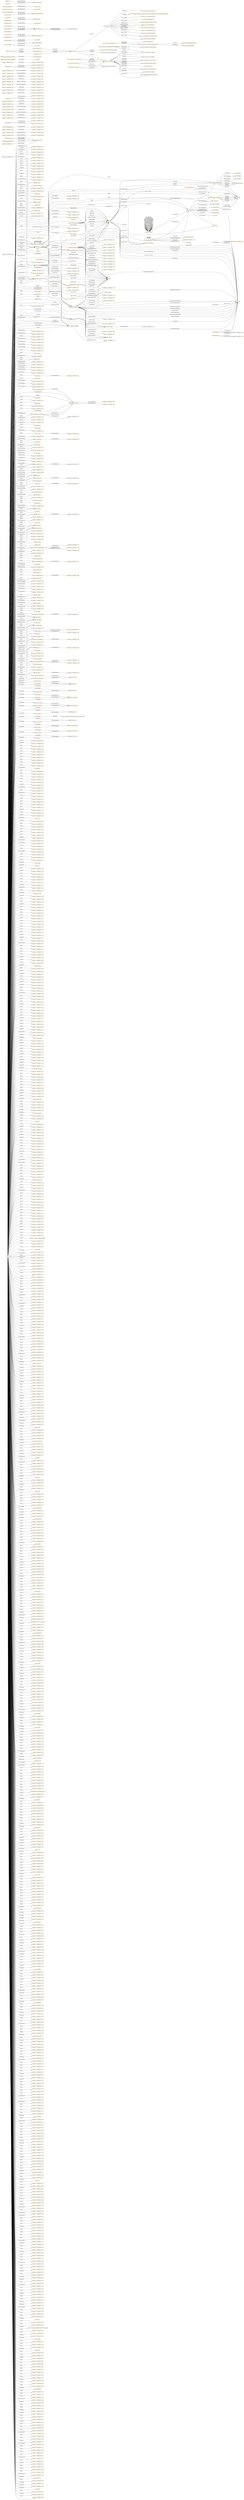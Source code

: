 digraph ar2dtool_diagram { 
rankdir=LR;
size="1501"
node [shape = rectangle, color="orange"]; "geoes:Municipio" "geopolitical:territory" "owl:Thing" "446ea481:176069ed816:-7c53" "geoes:Estero" "geoes:ZonaContigua" "446ea481:176069ed816:-7f8f" "446ea481:176069ed816:-7f69" "446ea481:176069ed816:-7c82" "geoes:Lavajo" "446ea481:176069ed816:-7d80" "446ea481:176069ed816:-7c96" "geoes:Morfologia" "446ea481:176069ed816:-7fc0" "geoes:Torrente" "446ea481:176069ed816:-7fd7" "geoes:MasaDeAguaArtificial" "geoes:Estuario" "446ea481:176069ed816:-7cad" "446ea481:176069ed816:-7de1" "446ea481:176069ed816:-7f60" "446ea481:176069ed816:-7e76" "geoes:Canyo" "446ea481:176069ed816:-7c71" "446ea481:176069ed816:-7fe5" "geoes:Acuifero" "446ea481:176069ed816:-7d50" "446ea481:176069ed816:-7e57" "446ea481:176069ed816:-7c66" "446ea481:176069ed816:-7e03" "446ea481:176069ed816:-7fec" "446ea481:176069ed816:-7d04" "446ea481:176069ed816:-7d7b" "446ea481:176069ed816:-7dca" "446ea481:176069ed816:-7e13" "446ea481:176069ed816:-7ce6" "geoes:Nevero" "geoes:FuenteArtificial" "geoes:Mar" "446ea481:176069ed816:-7e5f" "446ea481:176069ed816:-7d13" "446ea481:176069ed816:-7fe2" "446ea481:176069ed816:-7e51" "446ea481:176069ed816:-7e22" "446ea481:176069ed816:-7de7" "446ea481:176069ed816:-7cd6" "446ea481:176069ed816:-7d0d" "geoes:Canal" "geoes:Arroyo" "446ea481:176069ed816:-7d56" "446ea481:176069ed816:-7e38" "geoes:Rio" "446ea481:176069ed816:-7ff8" "446ea481:176069ed816:-7d22" "446ea481:176069ed816:-7e3f" "geoes:Recinto" "446ea481:176069ed816:-7c40" "geoes:Saladar" "446ea481:176069ed816:-7ca8" "446ea481:176069ed816:-7f92" "geoes:ZonaEconomicaExclusiva" "446ea481:176069ed816:-7ce4" "geoes:FenomenoHidrografico" "446ea481:176069ed816:-7f36" "geoes:CanalAguasContinentales" "446ea481:176069ed816:-7f9d" "geoes:Aluvion" "446ea481:176069ed816:-7e44" "446ea481:176069ed816:-7ce9" "446ea481:176069ed816:-7d45" "geoes:Acequia" "446ea481:176069ed816:-7e00" "geoes:AltaMar" "446ea481:176069ed816:-7c46" "geoes:Pozo" "446ea481:176069ed816:-7cbb" "geoes:AguasCorrientes" "446ea481:176069ed816:-7f16" "geoes:CanalMarino" "446ea481:176069ed816:-7f25" "geoes:Delta" "geoes:Humedal" "geoes:Charca" "446ea481:176069ed816:-7c62" "446ea481:176069ed816:-7c89" "446ea481:176069ed816:-7d53" "geoes:Tuberia" "446ea481:176069ed816:-7d17" "446ea481:176069ed816:-7d6f" "446ea481:176069ed816:-7e26" "geoes:Lago" "geoes:AguasSubterraneas" "geoes:Dren" "446ea481:176069ed816:-7d1e" "446ea481:176069ed816:-7e2c" "446ea481:176069ed816:-7d2d" "geoes:AguasDulces" "geoes:Captacion" "446ea481:176069ed816:-7fcd" "446ea481:176069ed816:-7c95" "446ea481:176069ed816:-7c35" "446ea481:176069ed816:-7d96" "geoes:Ibon" "geoes:Nacimiento" "geoes:AguasCosteras" "446ea481:176069ed816:-7fdc" "geoes:Gola" "446ea481:176069ed816:-7fd0" "446ea481:176069ed816:-7dee" "446ea481:176069ed816:-7e05" "geoes:HidronimoPuntual" "geoes:Albufera" "446ea481:176069ed816:-7d5e" "446ea481:176069ed816:-7f30" "446ea481:176069ed816:-7f4e" "geoes:AguasQuietas" "446ea481:176069ed816:-7ce0" "geoes:ZonaHumeda" "446ea481:176069ed816:-7fb5" "geoes:ZonaEncharcable" "geoes:AguasMarinas" "446ea481:176069ed816:-7f95" "446ea481:176069ed816:-7f13" "446ea481:176069ed816:-7f59" "446ea481:176069ed816:-7f22" "446ea481:176069ed816:-7f8a" "geoes:Basines" "446ea481:176069ed816:-7f51" "446ea481:176069ed816:-7cc8" "446ea481:176069ed816:-7dd6" "geoes:Embalse" "446ea481:176069ed816:-7f56" "geoes:Marisma" "geoes:Ojo" "geoes:Glaciar" "geoes:AguasSuperficiales" "446ea481:176069ed816:-7ff2" "446ea481:176069ed816:-7cde" "geoes:Acuitardo" "446ea481:176069ed816:-7e7f" "geoes:Toma" "446ea481:176069ed816:-7cbe" "446ea481:176069ed816:-7f79" "geoes:Manantial" "446ea481:176069ed816:-7f40" "446ea481:176069ed816:-7dc5" "446ea481:176069ed816:-7dad" "geoes:Desembocadura" "446ea481:176069ed816:-7ca7" "446ea481:176069ed816:-7c5a" "446ea481:176069ed816:-7fa3" "geoes:Cascada" "geoes:Rapido" "446ea481:176069ed816:-7e07" "446ea481:176069ed816:-7d08" "446ea481:176069ed816:-7cef" "geoes:Corriente" "geoes:Deposito" "446ea481:176069ed816:-7f1e" "geoes:AguasCorrientesArtificiales" "446ea481:176069ed816:-7c8d" "446ea481:176069ed816:-7ce2" "geoes:Canalillo" "geoes:SurgenciaNatural" "446ea481:176069ed816:-7f10" "geoes:SurgenciaArtificial" "446ea481:176069ed816:-7dbb" "446ea481:176069ed816:-7fbb" "geoes:Bodon" "446ea481:176069ed816:-7ff5" "446ea481:176069ed816:-7d5a" "geoes:MarTerritorial" "446ea481:176069ed816:-7e69" "geoes:Confluencia" "geoes:CanalAguasMarinas" "446ea481:176069ed816:-7d72" "geoes:Distribucion" "geoes:Afluente" "446ea481:176069ed816:-7d26" "446ea481:176069ed816:-7e1c" "446ea481:176069ed816:-7cfd" "446ea481:176069ed816:-7e63" "446ea481:176069ed816:-7e4b" "446ea481:176069ed816:-7e7c" "446ea481:176069ed816:-7cc4" "446ea481:176069ed816:-7da4" "geoes:Conducto" "446ea481:176069ed816:-7e31" "geoes:AguasCorrientesNaturales" "446ea481:176069ed816:-7fa0" "446ea481:176069ed816:-7fc7" "446ea481:176069ed816:-7f80" "446ea481:176069ed816:-7faf" "geoes:Chortal" "446ea481:176069ed816:-7e2a" "geoes:Desague" "446ea481:176069ed816:-7e09" "geoes:CorrienteSubterranea" "geoes:Sumidero" "446ea481:176069ed816:-7db2" "446ea481:176069ed816:-7dc1" "446ea481:176069ed816:-7d0c" "446ea481:176069ed816:-7fa9" "geoes:Aljibe" "446ea481:176069ed816:-7c42" "geoes:AguasQuietasNaturales" "geoes:Meandro" "geoes:AguasDeTransicion" "446ea481:176069ed816:-7c5d" "geoes:Barranco" "geoes:MasaDeHielo" "geoes:Salina" "geoes:AguasSaladas" "446ea481:176069ed816:-7ceb" "geoes:Surgencia" "geoes:Ria" "446ea481:176069ed816:-7ccb" "446ea481:176069ed816:-7e66" "446ea481:176069ed816:-7ffb" "446ea481:176069ed816:-7f1a" "geoes:AguasContinentales" "446ea481:176069ed816:-7fb8" "446ea481:176069ed816:-7fe9" "446ea481:176069ed816:-7c99" "geoes:CuencaHidrografica" "446ea481:176069ed816:-7cf5" "446ea481:176069ed816:-7c4c" "geoes:Lucio" "446ea481:176069ed816:-7f6d" "geoes:Laguna" "446ea481:176069ed816:-7e5c" "446ea481:176069ed816:-7dce" "446ea481:176069ed816:-7fd4" "geoes:Aguas" "446ea481:176069ed816:-7fac" "geoes:LagunaSalada" "446ea481:176069ed816:-7e1f" "geoes:AguasQuietasArtificiales" "446ea481:176069ed816:-7f29" "446ea481:176069ed816:-7e71" "446ea481:176069ed816:-7f72" "446ea481:176069ed816:-7f99" "geoes:FuenteArtesana" "446ea481:176069ed816:-7c3e" "446ea481:176069ed816:-7cee" "446ea481:176069ed816:-7e6d" "geoes:Rambla" "wgs84_pos:SpatialThing" "scovo:Dimension" "scovo:Dataset" "time:TimeZone" "time:GeneralDateTimeDescription" "time:DateTimeInterval" "c2be0eb122eb3414c0dd7c674dfe8868" "time:TRS" "time:TemporalDuration" "time:Duration" "time:GeneralDurationDescription" "time:ProperInterval" "time:TimePosition" "06e70b4276971ad44518cc32cc3ca9cd" "time:TemporalPosition" "time:Interval" "time:TemporalEntity" "time:MonthOfYear" "time:TemporalUnit" "time:Instant" "time:DayOfWeek" "scovo:Item" ; /*classes style*/
	"http://vocab.deri.ie/scovo#theath" -> "http://vocab.deri.ie/scovo" [ label = "foaf:homepage" ];
	"geoes:top.owl" -> "http://www.w3.org/2006/time" [ label = "owl:imports" ];
	"geoes:top.owl" -> "http://www.w3.org/2003/01/geo/wgs84_pos" [ label = "owl:imports" ];
	"geoes:top.owl" -> "http://vocab.deri.ie/scovo" [ label = "owl:imports" ];
	"geoes:top.owl" -> "http://aims.fao.org/aos/geopolitical.owl" [ label = "owl:imports" ];
	"geoes:AguasContinentales" -> "446ea481:176069ed816:-7e69" [ label = "owl:equivalentClass" ];
	"http://www.w3.org/2006/time" -> "http://orcid.org/0000-0002-3884-3420" [ label = "dcterms:creator" ];
	"http://www.w3.org/2006/time" -> "http://www.w3.org/TR/owl-time" [ label = "rdfs:seeAlso" ];
	"http://www.w3.org/2006/time" -> "http://dx.doi.org/10.3233/SW-150187" [ label = "rdfs:seeAlso" ];
	"http://www.w3.org/2006/time" -> "http://www.semantic-web-journal.net/content/time-ontology-extended-non-gregorian-calendar-applications" [ label = "rdfs:seeAlso" ];
	"http://www.w3.org/2006/time" -> "http://www.w3.org/TR/owl-time" [ label = "dcterms:isVersionOf" ];
	"http://www.w3.org/2006/time" -> "http://www.w3.org/2006/time#2016" [ label = "owl:versionIRI" ];
	"http://www.w3.org/2006/time" -> "mailto:panfeng66@gmail.com" [ label = "dcterms:creator" ];
	"http://www.w3.org/2006/time" -> "https://en.wikipedia.org/wiki/Jerry_Hobbs" [ label = "dcterms:creator" ];
	"http://www.w3.org/2006/time" -> "https://orcid.org/0000-0001-8269-8171" [ label = "dcterms:contributor" ];
	"http://www.w3.org/2006/time" -> "mailto:chris.little@metoffice.gov.uk" [ label = "dcterms:contributor" ];
	"http://www.w3.org/2006/time" -> "http://www.w3.org/2006/time#2006" [ label = "owl:priorVersion" ];
	"http://www.w3.org/2006/time" -> "https://creativecommons.org/licenses/by/4.0/" [ label = "dcterms:license" ];
	"time:generalDay" -> "446ea481:176069ed816:-7c2a" [ label = "owl:withRestrictions" ];
	"time:generalDay" -> "xsd:string" [ label = "owl:onDatatype" ];
	"time:intervalBefore" -> "time:intervalDisjoint" [ label = "rdfs:subPropertyOf" ];
	"time:intervalBefore" -> "time:before" [ label = "rdfs:subPropertyOf" ];
	"geoes:geopolitica.owl" -> "geoes:top.owl" [ label = "owl:imports" ];
	"time:inDateTime" -> "time:inTemporalPosition" [ label = "rdfs:subPropertyOf" ];
	"geoes:sometido_a_descarga_por" -> "geoes:sometido" [ label = "rdfs:subPropertyOf" ];
	"time:intervalFinishes" -> "time:intervalIn" [ label = "rdfs:subPropertyOf" ];
	"geoes:transportes.owl" -> "geoes:top.owl" [ label = "owl:imports" ];
	"wgs84_pos:location" -> "foaf:based_near" [ label = "rdfs:subPropertyOf" ];
	"http://vocab.deri.ie/scovo#lfeigenbaum" -> "http://vocab.deri.ie/scovo" [ label = "foaf:homepage" ];
	"geoes:AguasCorrientes" -> "446ea481:176069ed816:-7e66" [ label = "owl:equivalentClass" ];
	"time:hasEnd" -> "time:hasTime" [ label = "rdfs:subPropertyOf" ];
	"http://vocab.deri.ie/scovo#rdf" -> "http://purl.org/adms/status/Completed" [ label = "adms:status" ];
	"http://vocab.deri.ie/scovo#rdf" -> "http://vocab.deri.ie/scovo" [ label = "dcterms:FileFormat" ];
	"http://vocab.deri.ie/scovo#LiDRC" -> "http://linkeddata.deri.ie/" [ label = "foaf:homepage" ];
	"http://vocab.deri.ie/scovo#LiDRC" -> "http://vocab.deri.ie/scovo#Michael%20Hausenblas" [ label = "foaf:member" ];
	"geoes:Rambla" -> "446ea481:176069ed816:-7ca8" [ label = "owl:equivalentClass" ];
	"geoes:transvasa" -> "geoes:conduce" [ label = "rdfs:subPropertyOf" ];
	"geoes:desembocaEn" -> "geoes:desagua_en" [ label = "rdfs:subPropertyOf" ];
	"geoes:Lucio" -> "446ea481:176069ed816:-7cf5" [ label = "owl:equivalentClass" ];
	"time:hasDurationDescription" -> "time:hasTemporalDuration" [ label = "rdfs:subPropertyOf" ];
	"geoes:" -> "geoes:hydro.owl" [ label = "owl:imports" ];
	"geoes:" -> "geoes:transportes.owl" [ label = "owl:imports" ];
	"geoes:" -> "geoes:geopolitica.owl" [ label = "owl:imports" ];
	"geoes:Acuifero" -> "446ea481:176069ed816:-7e7c" [ label = "owl:equivalentClass" ];
	"http://vocab.deri.ie/scovo" -> "http://vocab.deri.ie/scovo#yraimond" [ label = "dc:creator" ];
	"http://vocab.deri.ie/scovo" -> "http://vocab.deri.ie/scovo#theath" [ label = "dc:creator" ];
	"http://vocab.deri.ie/scovo" -> "http://vocab.deri.ie/scovo#Michael%20Hausenblas" [ label = "dc:creator" ];
	"http://vocab.deri.ie/scovo" -> "http://purl.org/adms/assettype/Ontology" [ label = "dcterms:type" ];
	"http://vocab.deri.ie/scovo" -> "http://vocab.deri.ie" [ label = "dcterms:partOf" ];
	"http://vocab.deri.ie/scovo" -> "http://vocab.deri.ie/scovo#lfeigenbaum" [ label = "dc:creator" ];
	"http://vocab.deri.ie/scovo" -> "http://vocab.deri.ie/scovo.html" [ label = "foaf:homepage" ];
	"http://vocab.deri.ie/scovo" -> "http://vocab.deri.ie/scovo#whalb" [ label = "dc:creator" ];
	"http://vocab.deri.ie/scovo" -> "http://vocab.deri.ie/scovo#dayers" [ label = "dc:creator" ];
	"http://vocab.deri.ie/scovo" -> "http://purl.org/adms/status/UnderDevelopment" [ label = "dcterms:status" ];
	"geoes:Aguas" -> "446ea481:176069ed816:-7e6d" [ label = "owl:equivalentClass" ];
	"geoes:precedeA" -> "geoes:esta_proxima_a" [ label = "rdfs:subPropertyOf" ];
	"time:intervalIn" -> "time:intervalEquals" [ label = "owl:propertyDisjointWith" ];
	"time:inTimePosition" -> "time:inTemporalPosition" [ label = "rdfs:subPropertyOf" ];
	"geoes:Pozo" -> "446ea481:176069ed816:-7cad" [ label = "owl:equivalentClass" ];
	"geoes:es_transvasada" -> "geoes:es_conducido_por" [ label = "rdfs:subPropertyOf" ];
	"geoes:distribuye" -> "geoes:conduce" [ label = "rdfs:subPropertyOf" ];
	"geoes:Canal" -> "446ea481:176069ed816:-7dc5" [ label = "owl:equivalentClass" ];
	"geoes:transmite" -> "geoes:permite" [ label = "rdfs:subPropertyOf" ];
	"http://vocab.deri.ie/scovo#whalb" -> "http://vocab.deri.ie/scovo" [ label = "foaf:homepage" ];
	"time:generalYear" -> "446ea481:176069ed816:-7c28" [ label = "owl:withRestrictions" ];
	"time:generalYear" -> "xsd:string" [ label = "owl:onDatatype" ];
	"time:intervalStarts" -> "time:intervalIn" [ label = "rdfs:subPropertyOf" ];
	"geoes:nombre_alternativo" -> "geoes:nombre" [ label = "rdfs:subPropertyOf" ];
	"http://vocab.deri.ie/scovo#ttl" -> "http://purl.org/adms/status/Completed" [ label = "adms:status" ];
	"http://vocab.deri.ie/scovo#ttl" -> "http://vocab.deri.ie/scovo" [ label = "dcterms:FileFormat" ];
	"time:intervalDuring" -> "time:intervalIn" [ label = "rdfs:subPropertyOf" ];
	"time:ProperInterval" -> "time:Instant" [ label = "owl:disjointWith" ];
	"geoes:AguasQuietas" -> "446ea481:176069ed816:-7e22" [ label = "owl:equivalentClass" ];
	"time:seconds" -> "http://www.bipm.org/en/publications/si-brochure/second.html" [ label = "rdfs:seeAlso" ];
	"geoes:se_extrae_para" -> "geoes:alimenta_a" [ label = "rdfs:subPropertyOf" ];
	"geoes:AguasQuietasNaturales" -> "446ea481:176069ed816:-7e1c" [ label = "owl:equivalentClass" ];
	"http://vocab.deri.ie/scovo#dayers" -> "http://vocab.deri.ie/scovo" [ label = "foaf:homepage" ];
	"geoes:Idioma_alternativo" -> "geoes:idioma" [ label = "rdfs:subPropertyOf" ];
	"time:generalMonth" -> "446ea481:176069ed816:-7c29" [ label = "owl:withRestrictions" ];
	"time:generalMonth" -> "xsd:string" [ label = "owl:onDatatype" ];
	"time:intervalEquals" -> "time:intervalIn" [ label = "owl:propertyDisjointWith" ];
	"geoes:CanalAguasMarinas" -> "446ea481:176069ed816:-7dbb" [ label = "owl:equivalentClass" ];
	"http://vocab.deri.ie/scovo#JOANNEUM%20RESEARCH" -> "http://www.joanneum.at/en/digital/iis.html" [ label = "foaf:homepage" ];
	"http://vocab.deri.ie/scovo#JOANNEUM%20RESEARCH" -> "http://vocab.deri.ie/scovo#whalb" [ label = "foaf:member" ];
	"geoes:ZonaHumeda" -> "446ea481:176069ed816:-7c42" [ label = "owl:equivalentClass" ];
	"geoes:Afluente" -> "446ea481:176069ed816:-7e71" [ label = "owl:equivalentClass" ];
	"geoes:Afluente" -> "446ea481:176069ed816:-7e76" [ label = "owl:equivalentClass" ];
	"geoes:se_extrae" -> "geoes:es_alimentada_por" [ label = "rdfs:subPropertyOf" ];
	"geoes:AguasCorrientesArtificiales" -> "446ea481:176069ed816:-7e63" [ label = "owl:equivalentClass" ];
	"geoes:AguasCorrientesArtificiales" -> "446ea481:176069ed816:-7e5f" [ label = "owl:equivalentClass" ];
	"geoes:AguasSuperficiales" -> "446ea481:176069ed816:-7e00" [ label = "owl:equivalentClass" ];
	"time:hasDuration" -> "time:hasTemporalDuration" [ label = "rdfs:subPropertyOf" ];
	"http://vocab.deri.ie/scovo#yraimond" -> "http://vocab.deri.ie/scovo" [ label = "foaf:homepage" ];
	"geoes:AguasDeTransicion" -> "446ea481:176069ed816:-7e31" [ label = "owl:equivalentClass" ];
	"geoes:AguasDeTransicion" -> "446ea481:176069ed816:-7e3f" [ label = "owl:equivalentClass" ];
	"time:hasBeginning" -> "time:hasTime" [ label = "rdfs:subPropertyOf" ];
	"geoes:MasaDeAguaArtificial" -> "446ea481:176069ed816:-7cc8" [ label = "owl:equivalentClass" ];
	"geoes:Nacimiento" -> "446ea481:176069ed816:-7cbe" [ label = "owl:equivalentClass" ];
	"geoes:Dren" -> "446ea481:176069ed816:-7d5e" [ label = "owl:equivalentClass" ];
	"geoes:long" -> "geoes:coordenadas" [ label = "rdfs:subPropertyOf" ];
	"geoes:Gola" -> "446ea481:176069ed816:-7d1e" [ label = "owl:equivalentClass" ];
	"geoes:CanalAguasContinentales" -> "446ea481:176069ed816:-7dc1" [ label = "owl:equivalentClass" ];
	"geoes:AguasQuietasArtificiales" -> "446ea481:176069ed816:-7e1f" [ label = "owl:equivalentClass" ];
	"geoes:SurgenciaArtificial" -> "446ea481:176069ed816:-7c5a" [ label = "owl:equivalentClass" ];
	"time:TemporalEntity" -> "446ea481:176069ed816:-7c2e" [ label = "owl:unionOf" ];
	"geoes:es_distribuida" -> "geoes:es_conducido_por" [ label = "rdfs:subPropertyOf" ];
	"geoes:sigueA" -> "geoes:esta_proxima_a" [ label = "rdfs:subPropertyOf" ];
	"geoes:Surgencia" -> "446ea481:176069ed816:-7c5d" [ label = "owl:equivalentClass" ];
	"geoes:es_capturado" -> "geoes:es_conectado_con" [ label = "rdfs:subPropertyOf" ];
	"geoes:Desague" -> "446ea481:176069ed816:-7d72" [ label = "owl:equivalentClass" ];
	"geoes:captura" -> "geoes:conecta_con" [ label = "rdfs:subPropertyOf" ];
	"geoes:sometida_a_influencia_de" -> "geoes:sometido" [ label = "rdfs:subPropertyOf" ];
	"NULL" -> "446ea481:176069ed816:-7c8e" [ label = "rdf:rest" ];
	"NULL" -> "446ea481:176069ed816:-7fab" [ label = "owl:unionOf" ];
	"NULL" -> "446ea481:176069ed816:-7e32" [ label = "rdf:rest" ];
	"NULL" -> "446ea481:176069ed816:-7ea9" [ label = "rdf:rest" ];
	"NULL" -> "446ea481:176069ed816:-7cd4" [ label = "rdf:rest" ];
	"NULL" -> "446ea481:176069ed816:-7d07" [ label = "rdf:rest" ];
	"NULL" -> "geoes:Deposito" [ label = "rdf:first" ];
	"NULL" -> "446ea481:176069ed816:-7eb6" [ label = "rdf:rest" ];
	"NULL" -> "446ea481:176069ed816:-7ce1" [ label = "rdf:rest" ];
	"NULL" -> "446ea481:176069ed816:-7c35" [ label = "owl:allValuesFrom" ];
	"NULL" -> "446ea481:176069ed816:-7ef1" [ label = "rdf:rest" ];
	"NULL" -> "geoes:Ria" [ label = "owl:someValuesFrom" ];
	"NULL" -> "446ea481:176069ed816:-7eb2" [ label = "rdf:rest" ];
	"NULL" -> "geoes:Lago" [ label = "rdf:first" ];
	"NULL" -> "xsd:gMonth" [ label = "owl:allValuesFrom" ];
	"NULL" -> "446ea481:176069ed816:-7d64" [ label = "rdf:rest" ];
	"NULL" -> "446ea481:176069ed816:-7dcc" [ label = "rdf:rest" ];
	"NULL" -> "geoes:Barranco" [ label = "owl:allValuesFrom" ];
	"NULL" -> "geoes:FuenteArtesana" [ label = "rdf:first" ];
	"NULL" -> "geoes:ZonaEncharcable" [ label = "rdf:first" ];
	"NULL" -> "446ea481:176069ed816:-7f86" [ label = "rdf:rest" ];
	"NULL" -> "446ea481:176069ed816:-7fed" [ label = "rdf:rest" ];
	"NULL" -> "446ea481:176069ed816:-7e8b" [ label = "rdf:rest" ];
	"NULL" -> "446ea481:176069ed816:-7cd5" [ label = "owl:unionOf" ];
	"NULL" -> "446ea481:176069ed816:-7d70" [ label = "owl:intersectionOf" ];
	"NULL" -> "446ea481:176069ed816:-7f93" [ label = "rdf:rest" ];
	"NULL" -> "446ea481:176069ed816:-7e14" [ label = "owl:intersectionOf" ];
	"NULL" -> "446ea481:176069ed816:-7f54" [ label = "rdf:rest" ];
	"NULL" -> "geoes:Basines" [ label = "rdf:first" ];
	"NULL" -> "446ea481:176069ed816:-7e1a" [ label = "rdf:rest" ];
	"NULL" -> "446ea481:176069ed816:-7f61" [ label = "rdf:rest" ];
	"NULL" -> "446ea481:176069ed816:-7d7e" [ label = "rdf:rest" ];
	"NULL" -> "geoes:Canal" [ label = "rdf:first" ];
	"NULL" -> "geoes:Manantial" [ label = "rdf:first" ];
	"NULL" -> "446ea481:176069ed816:-7eee" [ label = "rdf:rest" ];
	"NULL" -> "time:GeneralDateTimeDescription" [ label = "rdf:first" ];
	"NULL" -> "446ea481:176069ed816:-7c34" [ label = "owl:unionOf" ];
	"NULL" -> "446ea481:176069ed816:-7d4c" [ label = "rdf:rest" ];
	"NULL" -> "446ea481:176069ed816:-7ec9" [ label = "owl:oneOf" ];
	"NULL" -> "446ea481:176069ed816:-7c89" [ label = "owl:someValuesFrom" ];
	"NULL" -> "time:year" [ label = "owl:onProperty" ];
	"NULL" -> "446ea481:176069ed816:-7fba" [ label = "owl:unionOf" ];
	"NULL" -> "446ea481:176069ed816:-7c87" [ label = "rdf:rest" ];
	"NULL" -> "446ea481:176069ed816:-7efb" [ label = "rdf:rest" ];
	"NULL" -> "446ea481:176069ed816:-7cde" [ label = "rdf:first" ];
	"NULL" -> "446ea481:176069ed816:-7ebc" [ label = "rdf:rest" ];
	"NULL" -> "446ea481:176069ed816:-7f6e" [ label = "rdf:rest" ];
	"NULL" -> "446ea481:176069ed816:-7ff6" [ label = "rdf:rest" ];
	"NULL" -> "446ea481:176069ed816:-7e03" [ label = "rdf:first" ];
	"NULL" -> "446ea481:176069ed816:-7ce4" [ label = "rdf:first" ];
	"NULL" -> "446ea481:176069ed816:-7d7f" [ label = "owl:unionOf" ];
	"NULL" -> "446ea481:176069ed816:-7d00" [ label = "owl:intersectionOf" ];
	"NULL" -> "geoes:Aguas" [ label = "rdf:first" ];
	"NULL" -> "geoes:Marisma" [ label = "owl:allValuesFrom" ];
	"NULL" -> "446ea481:176069ed816:-7d97" [ label = "owl:intersectionOf" ];
	"NULL" -> "446ea481:176069ed816:-7f7b" [ label = "rdf:rest" ];
	"NULL" -> "446ea481:176069ed816:-7fc8" [ label = "rdf:rest" ];
	"NULL" -> "446ea481:176069ed816:-7d50" [ label = "owl:allValuesFrom" ];
	"NULL" -> "446ea481:176069ed816:-7cd9" [ label = "owl:intersectionOf" ];
	"NULL" -> "geoes:Acuifero" [ label = "owl:allValuesFrom" ];
	"NULL" -> "446ea481:176069ed816:-7db0" [ label = "rdf:rest" ];
	"NULL" -> "446ea481:176069ed816:-7f3c" [ label = "rdf:rest" ];
	"NULL" -> "446ea481:176069ed816:-7fc4" [ label = "rdf:rest" ];
	"NULL" -> "geoes:estaEn" [ label = "owl:onProperty" ];
	"NULL" -> "time:days" [ label = "owl:onProperty" ];
	"NULL" -> "446ea481:176069ed816:-7f0e" [ label = "rdf:rest" ];
	"NULL" -> "446ea481:176069ed816:-7ef9" [ label = "owl:oneOf" ];
	"NULL" -> "geoes:Ibon" [ label = "owl:someValuesFrom" ];
	"NULL" -> "446ea481:176069ed816:-7fd1" [ label = "rdf:rest" ];
	"NULL" -> "446ea481:176069ed816:-7cc4" [ label = "owl:allValuesFrom" ];
	"NULL" -> "446ea481:176069ed816:-7e84" [ label = "rdf:rest" ];
	"NULL" -> "446ea481:176069ed816:-7c30" [ label = "rdf:rest" ];
	"NULL" -> "geoes:AguasCorrientesNaturales" [ label = "rdf:first" ];
	"NULL" -> "446ea481:176069ed816:-7ef7" [ label = "rdf:rest" ];
	"NULL" -> "geoes:CorrienteSubterranea" [ label = "rdf:first" ];
	"NULL" -> "446ea481:176069ed816:-7ccb" [ label = "owl:allValuesFrom" ];
	"NULL" -> "446ea481:176069ed816:-7c52" [ label = "owl:unionOf" ];
	"NULL" -> "446ea481:176069ed816:-7da3" [ label = "owl:intersectionOf" ];
	"NULL" -> "446ea481:176069ed816:-7c6f" [ label = "rdf:rest" ];
	"NULL" -> "geoes:evacua_de" [ label = "owl:onProperty" ];
	"NULL" -> "446ea481:176069ed816:-7e26" [ label = "owl:someValuesFrom" ];
	"NULL" -> "446ea481:176069ed816:-7e56" [ label = "owl:unionOf" ];
	"NULL" -> "446ea481:176069ed816:-7ddf" [ label = "rdf:rest" ];
	"NULL" -> "446ea481:176069ed816:-7e20" [ label = "rdf:rest" ];
	"NULL" -> "446ea481:176069ed816:-7c5c" [ label = "owl:unionOf" ];
	"NULL" -> "446ea481:176069ed816:-7e51" [ label = "owl:someValuesFrom" ];
	"NULL" -> "446ea481:176069ed816:-7f49" [ label = "rdf:rest" ];
	"NULL" -> "446ea481:176069ed816:-7dec" [ label = "rdf:rest" ];
	"NULL" -> "446ea481:176069ed816:-7e9e" [ label = "rdf:rest" ];
	"NULL" -> "geoes:conecta_con" [ label = "owl:onProperty" ];
	"NULL" -> "446ea481:176069ed816:-7c4a" [ label = "rdf:rest" ];
	"NULL" -> "446ea481:176069ed816:-7d91" [ label = "rdf:rest" ];
	"NULL" -> "446ea481:176069ed816:-7ed2" [ label = "owl:oneOf" ];
	"NULL" -> "446ea481:176069ed816:-7ea0" [ label = "rdf:rest" ];
	"NULL" -> "446ea481:176069ed816:-7f17" [ label = "rdf:rest" ];
	"NULL" -> "446ea481:176069ed816:-7f67" [ label = "rdf:rest" ];
	"NULL" -> "446ea481:176069ed816:-7fce" [ label = "rdf:rest" ];
	"NULL" -> "446ea481:176069ed816:-7ead" [ label = "owl:oneOf" ];
	"NULL" -> "geoes:Salina" [ label = "rdf:first" ];
	"NULL" -> "446ea481:176069ed816:-7cc3" [ label = "owl:unionOf" ];
	"NULL" -> "446ea481:176069ed816:-7e2d" [ label = "rdf:rest" ];
	"NULL" -> "geoes:AguasCorrientesNaturales" [ label = "owl:someValuesFrom" ];
	"NULL" -> "446ea481:176069ed816:-7d51" [ label = "owl:intersectionOf" ];
	"NULL" -> "446ea481:176069ed816:-7f74" [ label = "rdf:rest" ];
	"NULL" -> "446ea481:176069ed816:-7d20" [ label = "rdf:rest" ];
	"NULL" -> "446ea481:176069ed816:-7f81" [ label = "rdf:rest" ];
	"NULL" -> "geoes:Distribucion" [ label = "rdf:first" ];
	"NULL" -> "446ea481:176069ed816:-7f42" [ label = "rdf:rest" ];
	"NULL" -> "446ea481:176069ed816:-7d7a" [ label = "owl:unionOf" ];
	"NULL" -> "446ea481:176069ed816:-7e96" [ label = "owl:oneOf" ];
	"NULL" -> "geoes:Embalse" [ label = "owl:someValuesFrom" ];
	"NULL" -> "446ea481:176069ed816:-7d6c" [ label = "rdf:rest" ];
	"NULL" -> "geoes:deposita_en" [ label = "owl:onProperty" ];
	"NULL" -> "446ea481:176069ed816:-7db6" [ label = "rdf:rest" ];
	"NULL" -> "446ea481:176069ed816:-7ea6" [ label = "owl:oneOf" ];
	"NULL" -> "446ea481:176069ed816:-7fcc" [ label = "owl:unionOf" ];
	"NULL" -> "geoes:AguasQuietasArtificiales" [ label = "rdf:first" ];
	"NULL" -> "446ea481:176069ed816:-7dca" [ label = "owl:someValuesFrom" ];
	"NULL" -> "446ea481:176069ed816:-7c68" [ label = "rdf:rest" ];
	"NULL" -> "geoes:AguasQuietasArtificiales" [ label = "owl:complementOf" ];
	"NULL" -> "446ea481:176069ed816:-7edc" [ label = "rdf:rest" ];
	"NULL" -> "geoes:Acuifero" [ label = "rdf:first" ];
	"NULL" -> "446ea481:176069ed816:-7eb4" [ label = "owl:oneOf" ];
	"NULL" -> "446ea481:176069ed816:-7de0" [ label = "owl:unionOf" ];
	"NULL" -> "geoes:SurgenciaArtificial" [ label = "rdf:first" ];
	"NULL" -> "geoes:Manantial" [ label = "owl:allValuesFrom" ];
	"NULL" -> "446ea481:176069ed816:-7f4f" [ label = "rdf:rest" ];
	"NULL" -> "446ea481:176069ed816:-7dc3" [ label = "rdf:rest" ];
	"NULL" -> "geoes:Saladar" [ label = "rdf:first" ];
	"NULL" -> "446ea481:176069ed816:-7d3f" [ label = "owl:intersectionOf" ];
	"NULL" -> "446ea481:176069ed816:-7f9b" [ label = "rdf:rest" ];
	"NULL" -> "446ea481:176069ed816:-7eaa" [ label = "rdf:rest" ];
	"NULL" -> "446ea481:176069ed816:-7f5c" [ label = "rdf:rest" ];
	"NULL" -> "446ea481:176069ed816:-7dc9" [ label = "owl:unionOf" ];
	"NULL" -> "446ea481:176069ed816:-7c43" [ label = "rdf:rest" ];
	"NULL" -> "446ea481:176069ed816:-7e58" [ label = "rdf:rest" ];
	"NULL" -> "446ea481:176069ed816:-7fb6" [ label = "rdf:rest" ];
	"NULL" -> "446ea481:176069ed816:-7f2e" [ label = "rdf:rest" ];
	"NULL" -> "446ea481:176069ed816:-7ee1" [ label = "owl:oneOf" ];
	"NULL" -> "446ea481:176069ed816:-7f2a" [ label = "rdf:rest" ];
	"NULL" -> "446ea481:176069ed816:-7e8c" [ label = "owl:oneOf" ];
	"NULL" -> "446ea481:176069ed816:-7fb2" [ label = "rdf:rest" ];
	"NULL" -> "446ea481:176069ed816:-7d12" [ label = "owl:unionOf" ];
	"NULL" -> "446ea481:176069ed816:-7d84" [ label = "owl:intersectionOf" ];
	"NULL" -> "446ea481:176069ed816:-7d0a" [ label = "owl:unionOf" ];
	"NULL" -> "geoes:es_originado_por" [ label = "owl:onProperty" ];
	"NULL" -> "446ea481:176069ed816:-7e72" [ label = "rdf:rest" ];
	"NULL" -> "446ea481:176069ed816:-7f9f" [ label = "owl:unionOf" ];
	"NULL" -> "446ea481:176069ed816:-7ee9" [ label = "rdf:rest" ];
	"NULL" -> "geoes:conduce" [ label = "owl:onProperty" ];
	"NULL" -> "geoes:Morfologia" [ label = "rdf:first" ];
	"NULL" -> "geoes:Lucio" [ label = "owl:someValuesFrom" ];
	"NULL" -> "446ea481:176069ed816:-7d58" [ label = "rdf:rest" ];
	"NULL" -> "446ea481:176069ed816:-7eb7" [ label = "rdf:rest" ];
	"NULL" -> "446ea481:176069ed816:-7c27" [ label = "owl:unionOf" ];
	"NULL" -> "446ea481:176069ed816:-7eb3" [ label = "rdf:rest" ];
	"NULL" -> "446ea481:176069ed816:-7fd3" [ label = "owl:unionOf" ];
	"NULL" -> "geoes:AguasMarinas" [ label = "owl:someValuesFrom" ];
	"NULL" -> "446ea481:176069ed816:-7c59" [ label = "owl:unionOf" ];
	"NULL" -> "446ea481:176069ed816:-7db2" [ label = "owl:someValuesFrom" ];
	"NULL" -> "446ea481:176069ed816:-7c2c" [ label = "owl:unionOf" ];
	"NULL" -> "geoes:sufre_descarga_de" [ label = "owl:onProperty" ];
	"NULL" -> "446ea481:176069ed816:-7c2b" [ label = "rdf:rest" ];
	"NULL" -> "446ea481:176069ed816:-7f37" [ label = "rdf:rest" ];
	"NULL" -> "446ea481:176069ed816:-7ce6" [ label = "rdf:first" ];
	"NULL" -> "446ea481:176069ed816:-7dda" [ label = "rdf:rest" ];
	"NULL" -> "446ea481:176069ed816:-7f87" [ label = "rdf:rest" ];
	"NULL" -> "446ea481:176069ed816:-7fee" [ label = "rdf:rest" ];
	"NULL" -> "446ea481:176069ed816:-7d33" [ label = "rdf:rest" ];
	"NULL" -> "446ea481:176069ed816:-7e4d" [ label = "rdf:rest" ];
	"NULL" -> "446ea481:176069ed816:-7d59" [ label = "owl:unionOf" ];
	"NULL" -> "446ea481:176069ed816:-7ded" [ label = "owl:unionOf" ];
	"NULL" -> "446ea481:176069ed816:-7e93" [ label = "owl:oneOf" ];
	"NULL" -> "geoes:discurre_sobre" [ label = "owl:onProperty" ];
	"NULL" -> "446ea481:176069ed816:-7fbc" [ label = "rdf:rest" ];
	"NULL" -> "446ea481:176069ed816:-7e5a" [ label = "rdf:rest" ];
	"NULL" -> "446ea481:176069ed816:-7ed8" [ label = "owl:oneOf" ];
	"NULL" -> "446ea481:176069ed816:-7f35" [ label = "owl:unionOf" ];
	"NULL" -> "time:numericDuration" [ label = "owl:onProperty" ];
	"NULL" -> "446ea481:176069ed816:-7ee4" [ label = "owl:oneOf" ];
	"NULL" -> "446ea481:176069ed816:-7f62" [ label = "rdf:rest" ];
	"NULL" -> "rdf:nil" [ label = "rdf:rest" ];
	"NULL" -> "446ea481:176069ed816:-7cee" [ label = "rdf:first" ];
	"NULL" -> "446ea481:176069ed816:-7f23" [ label = "rdf:rest" ];
	"NULL" -> "446ea481:176069ed816:-7f6c" [ label = "owl:unionOf" ];
	"NULL" -> "446ea481:176069ed816:-7cdf" [ label = "rdf:rest" ];
	"NULL" -> "geoes:Conducto" [ label = "rdf:first" ];
	"NULL" -> "446ea481:176069ed816:-7eef" [ label = "rdf:rest" ];
	"NULL" -> "446ea481:176069ed816:-7d4f" [ label = "owl:unionOf" ];
	"NULL" -> "geoes:esta_proxima_a" [ label = "owl:onProperty" ];
	"NULL" -> "446ea481:176069ed816:-7c70" [ label = "owl:unionOf" ];
	"NULL" -> "446ea481:176069ed816:-7efc" [ label = "rdf:rest" ];
	"NULL" -> "446ea481:176069ed816:-7ebd" [ label = "rdf:rest" ];
	"NULL" -> "geoes:Humedal" [ label = "rdf:first" ];
	"NULL" -> "446ea481:176069ed816:-7d1f" [ label = "rdf:rest" ];
	"NULL" -> "446ea481:176069ed816:-7da8" [ label = "rdf:rest" ];
	"NULL" -> "446ea481:176069ed816:-7cca" [ label = "owl:unionOf" ];
	"NULL" -> "446ea481:176069ed816:-7f6f" [ label = "rdf:rest" ];
	"NULL" -> "446ea481:176069ed816:-7d1b" [ label = "rdf:rest" ];
	"NULL" -> "446ea481:176069ed816:-7ca4" [ label = "owl:intersectionOf" ];
	"NULL" -> "446ea481:176069ed816:-7ce7" [ label = "owl:intersectionOf" ];
	"NULL" -> "time:Duration" [ label = "rdf:first" ];
	"NULL" -> "446ea481:176069ed816:-7fc9" [ label = "rdf:rest" ];
	"NULL" -> "446ea481:176069ed816:-7f7c" [ label = "rdf:rest" ];
	"NULL" -> "446ea481:176069ed816:-7d04" [ label = "owl:someValuesFrom" ];
	"NULL" -> "446ea481:176069ed816:-7f3d" [ label = "rdf:rest" ];
	"NULL" -> "geoes:AguasDulces" [ label = "owl:complementOf" ];
	"NULL" -> "446ea481:176069ed816:-7fc5" [ label = "rdf:rest" ];
	"NULL" -> "446ea481:176069ed816:-7e78" [ label = "rdf:rest" ];
	"NULL" -> "geoes:puede_fluir_como" [ label = "owl:onProperty" ];
	"NULL" -> "446ea481:176069ed816:-7e5c" [ label = "owl:allValuesFrom" ];
	"NULL" -> "446ea481:176069ed816:-7c24" [ label = "rdf:rest" ];
	"NULL" -> "446ea481:176069ed816:-7f4a" [ label = "rdf:rest" ];
	"NULL" -> "446ea481:176069ed816:-7fd2" [ label = "rdf:rest" ];
	"NULL" -> "446ea481:176069ed816:-7c6a" [ label = "owl:intersectionOf" ];
	"NULL" -> "446ea481:176069ed816:-7e85" [ label = "rdf:rest" ];
	"NULL" -> "446ea481:176069ed816:-7c31" [ label = "rdf:rest" ];
	"NULL" -> "446ea481:176069ed816:-7ce8" [ label = "rdf:rest" ];
	"NULL" -> "446ea481:176069ed816:-7fa4" [ label = "rdf:rest" ];
	"NULL" -> "446ea481:176069ed816:-7ef8" [ label = "rdf:rest" ];
	"NULL" -> "446ea481:176069ed816:-7e92" [ label = "rdf:rest" ];
	"NULL" -> "446ea481:176069ed816:-7e53" [ label = "rdf:rest" ];
	"NULL" -> "geoes:Embalse" [ label = "rdf:first" ];
	"NULL" -> "446ea481:176069ed816:-7cb1" [ label = "rdf:rest" ];
	"NULL" -> "446ea481:176069ed816:-7d28" [ label = "rdf:rest" ];
	"NULL" -> "446ea481:176069ed816:-7e60" [ label = "rdf:rest" ];
	"NULL" -> "geoes:Acequia" [ label = "rdf:first" ];
	"NULL" -> "geoes:AguasQuietasNaturales" [ label = "rdf:first" ];
	"NULL" -> "446ea481:176069ed816:-7e9f" [ label = "rdf:rest" ];
	"NULL" -> "446ea481:176069ed816:-7dae" [ label = "rdf:rest" ];
	"NULL" -> "446ea481:176069ed816:-7ea5" [ label = "rdf:rest" ];
	"NULL" -> "446ea481:176069ed816:-7f04" [ label = "owl:oneOf" ];
	"NULL" -> "446ea481:176069ed816:-7fbe" [ label = "rdf:rest" ];
	"NULL" -> "446ea481:176069ed816:-7ee0" [ label = "rdf:rest" ];
	"NULL" -> "e8321cb15099b40c7865a069c996fbf8" [ label = "rdf:first" ];
	"NULL" -> "446ea481:176069ed816:-7f18" [ label = "rdf:rest" ];
	"NULL" -> "446ea481:176069ed816:-7dc4" [ label = "owl:unionOf" ];
	"NULL" -> "446ea481:176069ed816:-7d80" [ label = "owl:allValuesFrom" ];
	"NULL" -> "446ea481:176069ed816:-7d92" [ label = "rdf:rest" ];
	"NULL" -> "time:second" [ label = "owl:onProperty" ];
	"NULL" -> "446ea481:176069ed816:-7d17" [ label = "owl:allValuesFrom" ];
	"NULL" -> "geoes:Aluvion" [ label = "owl:someValuesFrom" ];
	"NULL" -> "446ea481:176069ed816:-7c79" [ label = "owl:intersectionOf" ];
	"NULL" -> "geoes:se_extrae_para" [ label = "owl:onProperty" ];
	"NULL" -> "geoes:Glaciar" [ label = "owl:complementOf" ];
	"NULL" -> "446ea481:176069ed816:-7e2e" [ label = "rdf:rest" ];
	"NULL" -> "446ea481:176069ed816:-7d9d" [ label = "owl:intersectionOf" ];
	"NULL" -> "446ea481:176069ed816:-7d60" [ label = "rdf:rest" ];
	"NULL" -> "446ea481:176069ed816:-7f75" [ label = "rdf:rest" ];
	"NULL" -> "446ea481:176069ed816:-7cec" [ label = "owl:intersectionOf" ];
	"NULL" -> "446ea481:176069ed816:-7dd7" [ label = "owl:intersectionOf" ];
	"NULL" -> "446ea481:176069ed816:-7e3b" [ label = "rdf:rest" ];
	"NULL" -> "geoes:Desembocadura" [ label = "rdf:first" ];
	"NULL" -> "446ea481:176069ed816:-7ec5" [ label = "owl:oneOf" ];
	"NULL" -> "geoes:AguasCorrientesNaturales" [ label = "owl:allValuesFrom" ];
	"NULL" -> "446ea481:176069ed816:-7f82" [ label = "rdf:rest" ];
	"NULL" -> "geoes:alimenta_a" [ label = "owl:onProperty" ];
	"NULL" -> "446ea481:176069ed816:-7e0d" [ label = "rdf:rest" ];
	"NULL" -> "446ea481:176069ed816:-7f43" [ label = "rdf:rest" ];
	"NULL" -> "446ea481:176069ed816:-7faa" [ label = "rdf:rest" ];
	"NULL" -> "446ea481:176069ed816:-7ebf" [ label = "rdf:rest" ];
	"NULL" -> "446ea481:176069ed816:-7dff" [ label = "owl:unionOf" ];
	"NULL" -> "446ea481:176069ed816:-7cff" [ label = "rdf:rest" ];
	"NULL" -> "geoes:Torrente" [ label = "owl:someValuesFrom" ];
	"NULL" -> "446ea481:176069ed816:-7d3a" [ label = "owl:intersectionOf" ];
	"NULL" -> "geoes:AltaMar" [ label = "rdf:first" ];
	"NULL" -> "446ea481:176069ed816:-7d6d" [ label = "rdf:rest" ];
	"NULL" -> "446ea481:176069ed816:-7f11" [ label = "rdf:rest" ];
	"NULL" -> "446ea481:176069ed816:-7cf3" [ label = "owl:intersectionOf" ];
	"NULL" -> "446ea481:176069ed816:-7da4" [ label = "owl:someValuesFrom" ];
	"NULL" -> "time:Interval" [ label = "rdf:first" ];
	"NULL" -> "geoes:sometida_a_influencia_de" [ label = "owl:onProperty" ];
	"NULL" -> "446ea481:176069ed816:-7e7e" [ label = "owl:unionOf" ];
	"NULL" -> "446ea481:176069ed816:-7edd" [ label = "rdf:rest" ];
	"NULL" -> "446ea481:176069ed816:-7dc8" [ label = "rdf:rest" ];
	"NULL" -> "446ea481:176069ed816:-7eea" [ label = "rdf:rest" ];
	"NULL" -> "geoes:captura" [ label = "owl:onProperty" ];
	"NULL" -> "446ea481:176069ed816:-7c37" [ label = "rdf:rest" ];
	"NULL" -> "446ea481:176069ed816:-7eab" [ label = "rdf:rest" ];
	"NULL" -> "geoes:Canyo" [ label = "owl:someValuesFrom" ];
	"NULL" -> "geoes:Mar" [ label = "rdf:first" ];
	"NULL" -> "446ea481:176069ed816:-7dd1" [ label = "rdf:rest" ];
	"NULL" -> "446ea481:176069ed816:-7c45" [ label = "owl:unionOf" ];
	"NULL" -> "446ea481:176069ed816:-7f5d" [ label = "rdf:rest" ];
	"NULL" -> "446ea481:176069ed816:-7e48" [ label = "rdf:rest" ];
	"NULL" -> "446ea481:176069ed816:-7e98" [ label = "rdf:rest" ];
	"NULL" -> "446ea481:176069ed816:-7e74" [ label = "owl:intersectionOf" ];
	"NULL" -> "446ea481:176069ed816:-7c44" [ label = "rdf:rest" ];
	"NULL" -> "geoes:Nacimiento" [ label = "owl:allValuesFrom" ];
	"NULL" -> "446ea481:176069ed816:-7f6a" [ label = "rdf:rest" ];
	"NULL" -> "446ea481:176069ed816:-7cb7" [ label = "rdf:rest" ];
	"NULL" -> "446ea481:176069ed816:-7f2b" [ label = "rdf:rest" ];
	"NULL" -> "446ea481:176069ed816:-7e21" [ label = "owl:unionOf" ];
	"NULL" -> "446ea481:176069ed816:-7d48" [ label = "owl:intersectionOf" ];
	"NULL" -> "446ea481:176069ed816:-7fb3" [ label = "rdf:rest" ];
	"NULL" -> "446ea481:176069ed816:-7c90" [ label = "rdf:rest" ];
	"NULL" -> "geoes:ZonaContigua" [ label = "rdf:first" ];
	"NULL" -> "446ea481:176069ed816:-7c62" [ label = "owl:someValuesFrom" ];
	"NULL" -> "geoes:comunica_con" [ label = "owl:onProperty" ];
	"NULL" -> "446ea481:176069ed816:-7c51" [ label = "rdf:rest" ];
	"NULL" -> "geoes:SurgenciaArtificial" [ label = "owl:complementOf" ];
	"NULL" -> "446ea481:176069ed816:-7e7f" [ label = "owl:someValuesFrom" ];
	"NULL" -> "geoes:AguasSaladas" [ label = "owl:someValuesFrom" ];
	"NULL" -> "446ea481:176069ed816:-7f15" [ label = "owl:unionOf" ];
	"NULL" -> "446ea481:176069ed816:-7f9c" [ label = "owl:unionOf" ];
	"NULL" -> "geoes:FuenteArtificial" [ label = "owl:someValuesFrom" ];
	"NULL" -> "446ea481:176069ed816:-7e34" [ label = "rdf:rest" ];
	"NULL" -> "446ea481:176069ed816:-7e5b" [ label = "owl:unionOf" ];
	"NULL" -> "446ea481:176069ed816:-7ee6" [ label = "rdf:rest" ];
	"NULL" -> "446ea481:176069ed816:-7f5f" [ label = "owl:unionOf" ];
	"NULL" -> "446ea481:176069ed816:-7d09" [ label = "rdf:rest" ];
	"NULL" -> "geoes:Gola" [ label = "owl:someValuesFrom" ];
	"NULL" -> "446ea481:176069ed816:-7e44" [ label = "owl:allValuesFrom" ];
	"NULL" -> "446ea481:176069ed816:-7dfc" [ label = "rdf:rest" ];
	"NULL" -> "446ea481:176069ed816:-7c53" [ label = "owl:someValuesFrom" ];
	"NULL" -> "446ea481:176069ed816:-7ce3" [ label = "rdf:rest" ];
	"NULL" -> "446ea481:176069ed816:-7e02" [ label = "rdf:rest" ];
	"NULL" -> "446ea481:176069ed816:-7fd6" [ label = "owl:unionOf" ];
	"NULL" -> "geoes:Recinto" [ label = "rdf:first" ];
	"NULL" -> "446ea481:176069ed816:-7fcf" [ label = "owl:unionOf" ];
	"NULL" -> "geoes:HidronimoPuntual" [ label = "rdf:first" ];
	"NULL" -> "time:Instant" [ label = "rdf:first" ];
	"NULL" -> "446ea481:176069ed816:-7f38" [ label = "rdf:rest" ];
	"NULL" -> "geoes:Lucio" [ label = "owl:complementOf" ];
	"NULL" -> "446ea481:176069ed816:-7f88" [ label = "rdf:rest" ];
	"NULL" -> "446ea481:176069ed816:-7fef" [ label = "rdf:rest" ];
	"NULL" -> "446ea481:176069ed816:-7e30" [ label = "owl:unionOf" ];
	"NULL" -> "geoes:AguasSuperficiales" [ label = "owl:someValuesFrom" ];
	"NULL" -> "geoes:Ojo" [ label = "rdf:first" ];
	"NULL" -> "446ea481:176069ed816:-7d66" [ label = "owl:intersectionOf" ];
	"NULL" -> "446ea481:176069ed816:-7e4e" [ label = "rdf:rest" ];
	"NULL" -> "446ea481:176069ed816:-7d95" [ label = "owl:unionOf" ];
	"NULL" -> "446ea481:176069ed816:-7d8b" [ label = "owl:intersectionOf" ];
	"NULL" -> "446ea481:176069ed816:-7d21" [ label = "owl:unionOf" ];
	"NULL" -> "geoes:inunda" [ label = "owl:onProperty" ];
	"NULL" -> "446ea481:176069ed816:-7f06" [ label = "rdf:rest" ];
	"NULL" -> "446ea481:176069ed816:-7e9a" [ label = "rdf:rest" ];
	"NULL" -> "geoes:AguasMarinas" [ label = "rdf:first" ];
	"NULL" -> "446ea481:176069ed816:-7fbd" [ label = "rdf:rest" ];
	"NULL" -> "446ea481:176069ed816:-7d02" [ label = "rdf:rest" ];
	"NULL" -> "geoes:es_inundada_por" [ label = "owl:onProperty" ];
	"NULL" -> "geoes:desembocaEn" [ label = "owl:onProperty" ];
	"NULL" -> "geoes:precedeA" [ label = "owl:onProperty" ];
	"NULL" -> "446ea481:176069ed816:-7f71" [ label = "owl:unionOf" ];
	"NULL" -> "446ea481:176069ed816:-7f63" [ label = "rdf:rest" ];
	"NULL" -> "446ea481:176069ed816:-7fca" [ label = "rdf:rest" ];
	"NULL" -> "446ea481:176069ed816:-7e62" [ label = "owl:unionOf" ];
	"NULL" -> "446ea481:176069ed816:-7cc7" [ label = "owl:unionOf" ];
	"NULL" -> "geoes:AguasCorrientesArtificiales" [ label = "owl:someValuesFrom" ];
	"NULL" -> "geoes:AguasCorrientesArtificiales" [ label = "rdf:first" ];
	"NULL" -> "xsd:gDay" [ label = "owl:allValuesFrom" ];
	"NULL" -> "446ea481:176069ed816:-7f70" [ label = "rdf:rest" ];
	"NULL" -> "446ea481:176069ed816:-7def" [ label = "owl:intersectionOf" ];
	"NULL" -> "446ea481:176069ed816:-7f31" [ label = "rdf:rest" ];
	"NULL" -> "446ea481:176069ed816:-7d4e" [ label = "rdf:rest" ];
	"NULL" -> "446ea481:176069ed816:-7c39" [ label = "rdf:rest" ];
	"NULL" -> "446ea481:176069ed816:-7efd" [ label = "rdf:rest" ];
	"NULL" -> "time:hour" [ label = "owl:onProperty" ];
	"NULL" -> "446ea481:176069ed816:-7ebe" [ label = "rdf:rest" ];
	"NULL" -> "446ea481:176069ed816:-7d5b" [ label = "rdf:rest" ];
	"NULL" -> "geoes:es_comunicada_por" [ label = "owl:onProperty" ];
	"NULL" -> "446ea481:176069ed816:-7ce2" [ label = "rdf:first" ];
	"NULL" -> "446ea481:176069ed816:-7c57" [ label = "rdf:rest" ];
	"NULL" -> "time:week" [ label = "owl:onProperty" ];
	"NULL" -> "446ea481:176069ed816:-7ecb" [ label = "rdf:rest" ];
	"NULL" -> "446ea481:176069ed816:-7f7d" [ label = "rdf:rest" ];
	"NULL" -> "446ea481:176069ed816:-7f3e" [ label = "rdf:rest" ];
	"NULL" -> "446ea481:176069ed816:-7e29" [ label = "rdf:rest" ];
	"NULL" -> "geoes:AguasContinentales" [ label = "rdf:first" ];
	"NULL" -> "geoes:Lucio" [ label = "rdf:first" ];
	"NULL" -> "446ea481:176069ed816:-7c64" [ label = "rdf:rest" ];
	"NULL" -> "geoes:Nacimiento" [ label = "rdf:first" ];
	"NULL" -> "geoes:Canyo" [ label = "rdf:first" ];
	"NULL" -> "geoes:es_afluente_de" [ label = "owl:onProperty" ];
	"NULL" -> "446ea481:176069ed816:-7ec0" [ label = "owl:oneOf" ];
	"NULL" -> "446ea481:176069ed816:-7f50" [ label = "owl:unionOf" ];
	"NULL" -> "446ea481:176069ed816:-7ef2" [ label = "owl:oneOf" ];
	"NULL" -> "time:nominalPosition" [ label = "owl:onProperty" ];
	"NULL" -> "446ea481:176069ed816:-7f4b" [ label = "rdf:rest" ];
	"NULL" -> "geoes:permite" [ label = "owl:onProperty" ];
	"NULL" -> "446ea481:176069ed816:-7c99" [ label = "owl:allValuesFrom" ];
	"NULL" -> "446ea481:176069ed816:-7e86" [ label = "rdf:rest" ];
	"NULL" -> "446ea481:176069ed816:-7f0a" [ label = "owl:oneOf" ];
	"NULL" -> "446ea481:176069ed816:-7c32" [ label = "rdf:rest" ];
	"NULL" -> "446ea481:176069ed816:-7e47" [ label = "rdf:rest" ];
	"NULL" -> "446ea481:176069ed816:-7ca9" [ label = "rdf:rest" ];
	"NULL" -> "446ea481:176069ed816:-7fa5" [ label = "rdf:rest" ];
	"NULL" -> "446ea481:176069ed816:-7d45" [ label = "owl:allValuesFrom" ];
	"NULL" -> "446ea481:176069ed816:-7fe0" [ label = "rdf:rest" ];
	"NULL" -> "time:dayOfYear" [ label = "owl:onProperty" ];
	"NULL" -> "geoes:Charca" [ label = "owl:allValuesFrom" ];
	"NULL" -> "446ea481:176069ed816:-7fa1" [ label = "rdf:rest" ];
	"NULL" -> "446ea481:176069ed816:-7e04" [ label = "rdf:rest" ];
	"NULL" -> "geoes:CanalAguasContinentales" [ label = "owl:someValuesFrom" ];
	"NULL" -> "446ea481:176069ed816:-7e54" [ label = "rdf:rest" ];
	"NULL" -> "446ea481:176069ed816:-7cf6" [ label = "rdf:rest" ];
	"NULL" -> "446ea481:176069ed816:-7ea1" [ label = "owl:oneOf" ];
	"NULL" -> "geoes:Rambla" [ label = "owl:someValuesFrom" ];
	"NULL" -> "446ea481:176069ed816:-7d79" [ label = "rdf:rest" ];
	"NULL" -> "446ea481:176069ed816:-7e65" [ label = "owl:unionOf" ];
	"NULL" -> "446ea481:176069ed816:-7e61" [ label = "rdf:rest" ];
	"NULL" -> "geoes:se_extrae" [ label = "owl:onProperty" ];
	"NULL" -> "446ea481:176069ed816:-7e89" [ label = "owl:oneOf" ];
	"NULL" -> "446ea481:176069ed816:-7c3f" [ label = "rdf:rest" ];
	"NULL" -> "446ea481:176069ed816:-7ed4" [ label = "rdf:rest" ];
	"NULL" -> "geoes:actua_de_emisario_de" [ label = "owl:onProperty" ];
	"NULL" -> "geoes:Captacion" [ label = "owl:allValuesFrom" ];
	"NULL" -> "446ea481:176069ed816:-7c8b" [ label = "rdf:rest" ];
	"NULL" -> "446ea481:176069ed816:-7d47" [ label = "rdf:rest" ];
	"NULL" -> "446ea481:176069ed816:-7cd1" [ label = "rdf:rest" ];
	"NULL" -> "geoes:Manantial" [ label = "owl:complementOf" ];
	"NULL" -> "446ea481:176069ed816:-7d93" [ label = "rdf:rest" ];
	"NULL" -> "time:minutes" [ label = "owl:onProperty" ];
	"NULL" -> "446ea481:176069ed816:-7d54" [ label = "rdf:rest" ];
	"NULL" -> "446ea481:176069ed816:-7dbc" [ label = "rdf:rest" ];
	"NULL" -> "446ea481:176069ed816:-7d15" [ label = "rdf:rest" ];
	"NULL" -> "446ea481:176069ed816:-7e6e" [ label = "rdf:rest" ];
	"NULL" -> "446ea481:176069ed816:-7e13" [ label = "owl:someValuesFrom" ];
	"NULL" -> "446ea481:176069ed816:-7f26" [ label = "rdf:rest" ];
	"NULL" -> "geoes:distribuye" [ label = "owl:onProperty" ];
	"NULL" -> "geoes:es_transvasada" [ label = "owl:onProperty" ];
	"NULL" -> "446ea481:176069ed816:-7f76" [ label = "rdf:rest" ];
	"NULL" -> "446ea481:176069ed816:-7fdd" [ label = "rdf:rest" ];
	"NULL" -> "446ea481:176069ed816:-7c98" [ label = "owl:unionOf" ];
	"NULL" -> "446ea481:176069ed816:-7e38" [ label = "owl:allValuesFrom" ];
	"NULL" -> "446ea481:176069ed816:-7ddc" [ label = "owl:intersectionOf" ];
	"NULL" -> "geoes:Mar" [ label = "owl:someValuesFrom" ];
	"NULL" -> "446ea481:176069ed816:-7cfc" [ label = "owl:unionOf" ];
	"NULL" -> "046444fa8eb9014c44c1204aea61402e" [ label = "rdf:first" ];
	"NULL" -> "446ea481:176069ed816:-7ced" [ label = "owl:unionOf" ];
	"NULL" -> "446ea481:176069ed816:-7f83" [ label = "rdf:rest" ];
	"NULL" -> "446ea481:176069ed816:-7fea" [ label = "rdf:rest" ];
	"NULL" -> "time:numericPosition" [ label = "owl:onProperty" ];
	"NULL" -> "446ea481:176069ed816:-7e0e" [ label = "rdf:rest" ];
	"NULL" -> "446ea481:176069ed816:-7f44" [ label = "rdf:rest" ];
	"NULL" -> "geoes:Ibon" [ label = "owl:complementOf" ];
	"NULL" -> "446ea481:176069ed816:-7f90" [ label = "rdf:rest" ];
	"NULL" -> "geoes:Toma" [ label = "rdf:first" ];
	"NULL" -> "geoes:AguasDeTransicion" [ label = "rdf:first" ];
	"NULL" -> "446ea481:176069ed816:-7db3" [ label = "owl:intersectionOf" ];
	"NULL" -> "geoes:Estuario" [ label = "rdf:first" ];
	"NULL" -> "446ea481:176069ed816:-7fdb" [ label = "owl:unionOf" ];
	"NULL" -> "geoes:Chortal" [ label = "rdf:first" ];
	"NULL" -> "446ea481:176069ed816:-7f78" [ label = "owl:unionOf" ];
	"NULL" -> "446ea481:176069ed816:-7f3f" [ label = "owl:unionOf" ];
	"NULL" -> "446ea481:176069ed816:-7ede" [ label = "rdf:rest" ];
	"NULL" -> "446ea481:176069ed816:-7e9c" [ label = "owl:oneOf" ];
	"NULL" -> "446ea481:176069ed816:-7c77" [ label = "rdf:rest" ];
	"NULL" -> "time:hasTRS" [ label = "owl:onProperty" ];
	"NULL" -> "446ea481:176069ed816:-7eeb" [ label = "rdf:rest" ];
	"NULL" -> "446ea481:176069ed816:-7fe8" [ label = "owl:unionOf" ];
	"NULL" -> "geoes:Ibon" [ label = "rdf:first" ];
	"NULL" -> "446ea481:176069ed816:-7eac" [ label = "rdf:rest" ];
	"NULL" -> "446ea481:176069ed816:-7c81" [ label = "owl:unionOf" ];
	"NULL" -> "446ea481:176069ed816:-7f5e" [ label = "rdf:rest" ];
	"NULL" -> "446ea481:176069ed816:-7ff4" [ label = "owl:unionOf" ];
	"NULL" -> "446ea481:176069ed816:-7fe6" [ label = "rdf:rest" ];
	"NULL" -> "446ea481:176069ed816:-7e49" [ label = "rdf:rest" ];
	"NULL" -> "446ea481:176069ed816:-7f58" [ label = "owl:unionOf" ];
	"NULL" -> "446ea481:176069ed816:-7df6" [ label = "owl:intersectionOf" ];
	"NULL" -> "446ea481:176069ed816:-7c84" [ label = "rdf:rest" ];
	"NULL" -> "446ea481:176069ed816:-7e99" [ label = "rdf:rest" ];
	"NULL" -> "geoes:AguasMarinas" [ label = "owl:allValuesFrom" ];
	"NULL" -> "446ea481:176069ed816:-7f6b" [ label = "rdf:rest" ];
	"NULL" -> "446ea481:176069ed816:-7ff3" [ label = "rdf:rest" ];
	"NULL" -> "446ea481:176069ed816:-7e50" [ label = "owl:unionOf" ];
	"NULL" -> "446ea481:176069ed816:-7e2a" [ label = "rdf:first" ];
	"NULL" -> "446ea481:176069ed816:-7f2c" [ label = "rdf:rest" ];
	"NULL" -> "446ea481:176069ed816:-7d35" [ label = "owl:intersectionOf" ];
	"NULL" -> "time:timeZone" [ label = "owl:onProperty" ];
	"NULL" -> "446ea481:176069ed816:-7e67" [ label = "rdf:rest" ];
	"NULL" -> "446ea481:176069ed816:-7e1b" [ label = "owl:unionOf" ];
	"NULL" -> "446ea481:176069ed816:-7cc9" [ label = "rdf:rest" ];
	"NULL" -> "geoes:SurgenciaNatural" [ label = "rdf:first" ];
	"NULL" -> "446ea481:176069ed816:-7fc1" [ label = "rdf:rest" ];
	"NULL" -> "time:unitType" [ label = "owl:onProperty" ];
	"NULL" -> "446ea481:176069ed816:-7c3e" [ label = "rdf:first" ];
	"NULL" -> "446ea481:176069ed816:-7f55" [ label = "owl:unionOf" ];
	"NULL" -> "446ea481:176069ed816:-7d96" [ label = "owl:someValuesFrom" ];
	"NULL" -> "446ea481:176069ed816:-7f94" [ label = "owl:unionOf" ];
	"NULL" -> "446ea481:176069ed816:-7ee7" [ label = "rdf:rest" ];
	"NULL" -> "446ea481:176069ed816:-7dfd" [ label = "rdf:rest" ];
	"NULL" -> "446ea481:176069ed816:-7ecf" [ label = "owl:oneOf" ];
	"NULL" -> "446ea481:176069ed816:-7c9e" [ label = "rdf:rest" ];
	"NULL" -> "446ea481:176069ed816:-7cd6" [ label = "owl:someValuesFrom" ];
	"NULL" -> "446ea481:176069ed816:-7e42" [ label = "rdf:rest" ];
	"NULL" -> "446ea481:176069ed816:-7ef4" [ label = "rdf:rest" ];
	"NULL" -> "446ea481:176069ed816:-7cbc" [ label = "owl:intersectionOf" ];
	"NULL" -> "446ea481:176069ed816:-7ca0" [ label = "rdf:rest" ];
	"NULL" -> "geoes:Aluvion" [ label = "rdf:first" ];
	"NULL" -> "geoes:Desembocadura" [ label = "owl:someValuesFrom" ];
	"NULL" -> "geoes:tiene_afluente" [ label = "owl:onProperty" ];
	"NULL" -> "geoes:consta_de" [ label = "owl:onProperty" ];
	"NULL" -> "geoes:FuenteArtificial" [ label = "rdf:first" ];
	"NULL" -> "446ea481:176069ed816:-7e7a" [ label = "owl:intersectionOf" ];
	"NULL" -> "446ea481:176069ed816:-7ceb" [ label = "rdf:first" ];
	"NULL" -> "446ea481:176069ed816:-7dac" [ label = "owl:intersectionOf" ];
	"NULL" -> "446ea481:176069ed816:-7d0d" [ label = "owl:allValuesFrom" ];
	"NULL" -> "geoes:Sumidero" [ label = "owl:someValuesFrom" ];
	"NULL" -> "446ea481:176069ed816:-7cf1" [ label = "rdf:rest" ];
	"NULL" -> "446ea481:176069ed816:-7e10" [ label = "rdf:rest" ];
	"NULL" -> "446ea481:176069ed816:-7c2d" [ label = "rdf:rest" ];
	"NULL" -> "446ea481:176069ed816:-7ec2" [ label = "rdf:rest" ];
	"NULL" -> "446ea481:176069ed816:-7f39" [ label = "rdf:rest" ];
	"NULL" -> "geoes:Acuitardo" [ label = "rdf:first" ];
	"NULL" -> "446ea481:176069ed816:-7d74" [ label = "rdf:rest" ];
	"NULL" -> "geoes:sigueA" [ label = "owl:onProperty" ];
	"NULL" -> "446ea481:176069ed816:-7e8e" [ label = "rdf:rest" ];
	"NULL" -> "geoes:AguasDulces" [ label = "rdf:first" ];
	"NULL" -> "446ea481:176069ed816:-7e4f" [ label = "rdf:rest" ];
	"NULL" -> "a2c6fba85a69b52d67b609a85317975b" [ label = "rdf:first" ];
	"NULL" -> "geoes:sometido_a_descarga_por" [ label = "owl:onProperty" ];
	"NULL" -> "446ea481:176069ed816:-7e90" [ label = "owl:oneOf" ];
	"NULL" -> "446ea481:176069ed816:-7fad" [ label = "rdf:rest" ];
	"NULL" -> "geoes:MasaDeHielo" [ label = "owl:complementOf" ];
	"NULL" -> "time:months" [ label = "owl:onProperty" ];
	"NULL" -> "446ea481:176069ed816:-7f07" [ label = "rdf:rest" ];
	"NULL" -> "446ea481:176069ed816:-7f96" [ label = "rdf:rest" ];
	"NULL" -> "446ea481:176069ed816:-7e9b" [ label = "rdf:rest" ];
	"NULL" -> "446ea481:176069ed816:-7daa" [ label = "rdf:rest" ];
	"NULL" -> "446ea481:176069ed816:-7c8d" [ label = "owl:allValuesFrom" ];
	"NULL" -> "446ea481:176069ed816:-7d42" [ label = "rdf:rest" ];
	"NULL" -> "446ea481:176069ed816:-7f57" [ label = "rdf:rest" ];
	"NULL" -> "geoes:transmite" [ label = "owl:onProperty" ];
	"NULL" -> "446ea481:176069ed816:-7e4b" [ label = "owl:allValuesFrom" ];
	"NULL" -> "446ea481:176069ed816:-7e1d" [ label = "rdf:rest" ];
	"NULL" -> "geoes:Delta" [ label = "rdf:first" ];
	"NULL" -> "446ea481:176069ed816:-7f14" [ label = "rdf:rest" ];
	"NULL" -> "446ea481:176069ed816:-7dd5" [ label = "owl:unionOf" ];
	"NULL" -> "446ea481:176069ed816:-7c95" [ label = "rdf:first" ];
	"NULL" -> "geoes:parte_de" [ label = "owl:onProperty" ];
	"NULL" -> "446ea481:176069ed816:-7f64" [ label = "rdf:rest" ];
	"NULL" -> "446ea481:176069ed816:-7fcb" [ label = "rdf:rest" ];
	"NULL" -> "446ea481:176069ed816:-7d10" [ label = "rdf:rest" ];
	"NULL" -> "446ea481:176069ed816:-7fa2" [ label = "owl:unionOf" ];
	"NULL" -> "446ea481:176069ed816:-7fe4" [ label = "owl:unionOf" ];
	"NULL" -> "446ea481:176069ed816:-7ff1" [ label = "owl:unionOf" ];
	"NULL" -> "446ea481:176069ed816:-7f32" [ label = "rdf:rest" ];
	"NULL" -> "time:hours" [ label = "owl:onProperty" ];
	"NULL" -> "geoes:Captacion" [ label = "rdf:first" ];
	"NULL" -> "446ea481:176069ed816:-7f0f" [ label = "owl:unionOf" ];
	"NULL" -> "446ea481:176069ed816:-7efe" [ label = "rdf:rest" ];
	"NULL" -> "446ea481:176069ed816:-7d9b" [ label = "rdf:rest" ];
	"NULL" -> "geoes:Arroyo" [ label = "rdf:first" ];
	"NULL" -> "446ea481:176069ed816:-7de5" [ label = "rdf:rest" ];
	"NULL" -> "446ea481:176069ed816:-7f00" [ label = "rdf:rest" ];
	"NULL" -> "446ea481:176069ed816:-7c97" [ label = "rdf:rest" ];
	"NULL" -> "446ea481:176069ed816:-7cfb" [ label = "rdf:rest" ];
	"NULL" -> "446ea481:176069ed816:-7c3d" [ label = "owl:unionOf" ];
	"NULL" -> "time:weeks" [ label = "owl:onProperty" ];
	"NULL" -> "446ea481:176069ed816:-7c58" [ label = "rdf:rest" ];
	"NULL" -> "446ea481:176069ed816:-7ecc" [ label = "rdf:rest" ];
	"NULL" -> "446ea481:176069ed816:-7f7e" [ label = "rdf:rest" ];
	"NULL" -> "geoes:AguasSubterraneas" [ label = "rdf:first" ];
	"NULL" -> "geoes:es_distribuida" [ label = "owl:onProperty" ];
	"NULL" -> "446ea481:176069ed816:-7d2a" [ label = "rdf:rest" ];
	"NULL" -> "geoes:Marisma" [ label = "rdf:first" ];
	"NULL" -> "446ea481:176069ed816:-7c26" [ label = "rdf:rest" ];
	"NULL" -> "446ea481:176069ed816:-7fd8" [ label = "rdf:rest" ];
	"NULL" -> "446ea481:176069ed816:-7f8b" [ label = "rdf:rest" ];
	"NULL" -> "geoes:Barranco" [ label = "owl:someValuesFrom" ];
	"NULL" -> "446ea481:176069ed816:-7f4c" [ label = "rdf:rest" ];
	"NULL" -> "geoes:AguasDulces" [ label = "owl:someValuesFrom" ];
	"NULL" -> "446ea481:176069ed816:-7e87" [ label = "rdf:rest" ];
	"NULL" -> "geoes:AguasSubterraneas" [ label = "owl:allValuesFrom" ];
	"NULL" -> "446ea481:176069ed816:-7c33" [ label = "rdf:rest" ];
	"NULL" -> "446ea481:176069ed816:-7fa6" [ label = "rdf:rest" ];
	"NULL" -> "xsd:decimal" [ label = "owl:allValuesFrom" ];
	"NULL" -> "time:GeneralDurationDescription" [ label = "rdf:first" ];
	"NULL" -> "geoes:descarga_en" [ label = "owl:onProperty" ];
	"NULL" -> "446ea481:176069ed816:-7d7b" [ label = "owl:someValuesFrom" ];
	"NULL" -> "446ea481:176069ed816:-7e55" [ label = "rdf:rest" ];
	"NULL" -> "446ea481:176069ed816:-7e07" [ label = "rdf:first" ];
	"NULL" -> "446ea481:176069ed816:-7c4c" [ label = "owl:allValuesFrom" ];
	"NULL" -> "446ea481:176069ed816:-7e6c" [ label = "owl:unionOf" ];
	"NULL" -> "geoes:ZonaEconomicaExclusiva" [ label = "rdf:first" ];
	"NULL" -> "geoes:es_alimentada_por" [ label = "owl:onProperty" ];
	"NULL" -> "446ea481:176069ed816:-7e25" [ label = "owl:unionOf" ];
	"NULL" -> "446ea481:176069ed816:-7f19" [ label = "owl:unionOf" ];
	"NULL" -> "geoes:almacena" [ label = "owl:onProperty" ];
	"NULL" -> "446ea481:176069ed816:-7e1e" [ label = "owl:unionOf" ];
	"NULL" -> "geoes:AguasSuperficiales" [ label = "owl:allValuesFrom" ];
	"NULL" -> "446ea481:176069ed816:-7c7f" [ label = "rdf:rest" ];
	"NULL" -> "446ea481:176069ed816:-7c71" [ label = "owl:someValuesFrom" ];
	"NULL" -> "446ea481:176069ed816:-7e09" [ label = "owl:allValuesFrom" ];
	"NULL" -> "446ea481:176069ed816:-7cc0" [ label = "rdf:rest" ];
	"NULL" -> "446ea481:176069ed816:-7ed5" [ label = "rdf:rest" ];
	"NULL" -> "446ea481:176069ed816:-7fae" [ label = "owl:unionOf" ];
	"NULL" -> "geoes:Nevero" [ label = "rdf:first" ];
	"NULL" -> "geoes:Rio" [ label = "owl:someValuesFrom" ];
	"NULL" -> "446ea481:176069ed816:-7cd2" [ label = "rdf:rest" ];
	"NULL" -> "446ea481:176069ed816:-7f89" [ label = "owl:unionOf" ];
	"NULL" -> "446ea481:176069ed816:-7d08" [ label = "rdf:first" ];
	"NULL" -> "446ea481:176069ed816:-7e37" [ label = "owl:unionOf" ];
	"NULL" -> "geoes:AguasSaladas" [ label = "owl:complementOf" ];
	"NULL" -> "446ea481:176069ed816:-7ea3" [ label = "rdf:rest" ];
	"NULL" -> "446ea481:176069ed816:-7d94" [ label = "rdf:rest" ];
	"NULL" -> "geoes:Rambla" [ label = "rdf:first" ];
	"NULL" -> "geoes:desagua_en" [ label = "owl:onProperty" ];
	"NULL" -> "446ea481:176069ed816:-7d5a" [ label = "owl:someValuesFrom" ];
	"NULL" -> "xsd:gYear" [ label = "owl:allValuesFrom" ];
	"NULL" -> "446ea481:176069ed816:-7cab" [ label = "owl:intersectionOf" ];
	"NULL" -> "446ea481:176069ed816:-7c65" [ label = "owl:unionOf" ];
	"NULL" -> "geoes:CanalAguasContinentales" [ label = "rdf:first" ];
	"NULL" -> "446ea481:176069ed816:-7f77" [ label = "rdf:rest" ];
	"NULL" -> "446ea481:176069ed816:-7eb0" [ label = "rdf:rest" ];
	"NULL" -> "446ea481:176069ed816:-7f27" [ label = "rdf:rest" ];
	"NULL" -> "446ea481:176069ed816:-7cba" [ label = "owl:unionOf" ];
	"NULL" -> "time:unitMonth" [ label = "owl:hasValue" ];
	"NULL" -> "446ea481:176069ed816:-7d0c" [ label = "rdf:first" ];
	"NULL" -> "geoes:MasaDeHielo" [ label = "owl:someValuesFrom" ];
	"NULL" -> "446ea481:176069ed816:-7d62" [ label = "rdf:rest" ];
	"NULL" -> "446ea481:176069ed816:-7fde" [ label = "rdf:rest" ];
	"NULL" -> "geoes:AguasDeTransicion" [ label = "owl:complementOf" ];
	"NULL" -> "446ea481:176069ed816:-7f84" [ label = "rdf:rest" ];
	"NULL" -> "446ea481:176069ed816:-7f4d" [ label = "owl:unionOf" ];
	"NULL" -> "446ea481:176069ed816:-7d30" [ label = "rdf:rest" ];
	"NULL" -> "446ea481:176069ed816:-7f45" [ label = "rdf:rest" ];
	"NULL" -> "446ea481:176069ed816:-7e0f" [ label = "rdf:rest" ];
	"NULL" -> "446ea481:176069ed816:-7c92" [ label = "owl:intersectionOf" ];
	"NULL" -> "geoes:Estero" [ label = "rdf:first" ];
	"NULL" -> "geoes:Ria" [ label = "rdf:first" ];
	"NULL" -> "446ea481:176069ed816:-7c82" [ label = "owl:allValuesFrom" ];
	"NULL" -> "446ea481:176069ed816:-7d25" [ label = "owl:unionOf" ];
	"NULL" -> "446ea481:176069ed816:-7e0b" [ label = "rdf:rest" ];
	"NULL" -> "446ea481:176069ed816:-7f52" [ label = "rdf:rest" ];
	"NULL" -> "time:monthOfYear" [ label = "owl:onProperty" ];
	"NULL" -> "446ea481:176069ed816:-7edf" [ label = "rdf:rest" ];
	"NULL" -> "446ea481:176069ed816:-7d56" [ label = "owl:someValuesFrom" ];
	"NULL" -> "446ea481:176069ed816:-7f20" [ label = "rdf:rest" ];
	"NULL" -> "446ea481:176069ed816:-7d3d" [ label = "rdf:rest" ];
	"NULL" -> "446ea481:176069ed816:-7f7f" [ label = "owl:unionOf" ];
	"NULL" -> "geoes:Lago" [ label = "owl:someValuesFrom" ];
	"NULL" -> "446ea481:176069ed816:-7fb4" [ label = "owl:unionOf" ];
	"NULL" -> "446ea481:176069ed816:-7f9e" [ label = "rdf:rest" ];
	"NULL" -> "446ea481:176069ed816:-7d0f" [ label = "rdf:rest" ];
	"NULL" -> "446ea481:176069ed816:-7c40" [ label = "rdf:first" ];
	"NULL" -> "446ea481:176069ed816:-7e08" [ label = "owl:intersectionOf" ];
	"NULL" -> "446ea481:176069ed816:-7d4a" [ label = "rdf:rest" ];
	"NULL" -> "446ea481:176069ed816:-7dd3" [ label = "rdf:rest" ];
	"NULL" -> "446ea481:176069ed816:-7fe7" [ label = "rdf:rest" ];
	"NULL" -> "geoes:es_almacenado_en" [ label = "owl:onProperty" ];
	"NULL" -> "446ea481:176069ed816:-7c85" [ label = "rdf:rest" ];
	"NULL" -> "446ea481:176069ed816:-7fa8" [ label = "owl:unionOf" ];
	"NULL" -> "446ea481:176069ed816:-7eba" [ label = "rdf:rest" ];
	"NULL" -> "geoes:Tuberia" [ label = "owl:allValuesFrom" ];
	"NULL" -> "446ea481:176069ed816:-7fb9" [ label = "rdf:rest" ];
	"NULL" -> "446ea481:176069ed816:-7da1" [ label = "rdf:rest" ];
	"NULL" -> "446ea481:176069ed816:-7f2d" [ label = "rdf:rest" ];
	"NULL" -> "446ea481:176069ed816:-7e18" [ label = "rdf:rest" ];
	"NULL" -> "446ea481:176069ed816:-7dcd" [ label = "owl:unionOf" ];
	"NULL" -> "446ea481:176069ed816:-7c41" [ label = "owl:intersectionOf" ];
	"NULL" -> "geoes:transvasa" [ label = "owl:onProperty" ];
	"NULL" -> "geoes:es_capturado" [ label = "owl:onProperty" ];
	"NULL" -> "446ea481:176069ed816:-7cc6" [ label = "rdf:rest" ];
	"NULL" -> "446ea481:176069ed816:-7f3a" [ label = "rdf:rest" ];
	"NULL" -> "446ea481:176069ed816:-7fc2" [ label = "rdf:rest" ];
	"NULL" -> "446ea481:176069ed816:-7c60" [ label = "rdf:rest" ];
	"NULL" -> "geoes:Desembocadura" [ label = "owl:allValuesFrom" ];
	"NULL" -> "446ea481:176069ed816:-7f12" [ label = "owl:unionOf" ];
	"NULL" -> "446ea481:176069ed816:-7e36" [ label = "rdf:rest" ];
	"NULL" -> "446ea481:176069ed816:-7f91" [ label = "owl:unionOf" ];
	"NULL" -> "446ea481:176069ed816:-7cd8" [ label = "rdf:rest" ];
	"NULL" -> "446ea481:176069ed816:-7f0c" [ label = "rdf:rest" ];
	"NULL" -> "446ea481:176069ed816:-7ee8" [ label = "rdf:rest" ];
	"NULL" -> "446ea481:176069ed816:-7d13" [ label = "owl:allValuesFrom" ];
	"NULL" -> "446ea481:176069ed816:-7dfe" [ label = "rdf:rest" ];
	"NULL" -> "446ea481:176069ed816:-7e82" [ label = "rdf:rest" ];
	"NULL" -> "446ea481:176069ed816:-7d1d" [ label = "owl:intersectionOf" ];
	"NULL" -> "446ea481:176069ed816:-7ce5" [ label = "rdf:rest" ];
	"NULL" -> "446ea481:176069ed816:-7ca6" [ label = "owl:intersectionOf" ];
	"NULL" -> "geoes:Sumidero" [ label = "rdf:first" ];
	"NULL" -> "446ea481:176069ed816:-7ef5" [ label = "rdf:rest" ];
	"NULL" -> "446ea481:176069ed816:-7ec7" [ label = "rdf:rest" ];
	"NULL" -> "446ea481:176069ed816:-7e11" [ label = "rdf:rest" ];
	"NULL" -> "446ea481:176069ed816:-7ec3" [ label = "rdf:rest" ];
	"NULL" -> "geoes:esCapitalDe" [ label = "owl:onProperty" ];
	"NULL" -> "446ea481:176069ed816:-7e8f" [ label = "rdf:rest" ];
	"NULL" -> "446ea481:176069ed816:-7c3b" [ label = "owl:intersectionOf" ];
	"NULL" -> "time:seconds" [ label = "owl:onProperty" ];
	"NULL" -> "446ea481:176069ed816:-7f47" [ label = "rdf:rest" ];
	"NULL" -> "446ea481:176069ed816:-7f97" [ label = "rdf:rest" ];
	"NULL" -> "446ea481:176069ed816:-7d82" [ label = "rdf:rest" ];
	"NULL" -> "time:TemporalPosition" [ label = "rdf:first" ];
	"NULL" -> "446ea481:176069ed816:-7f08" [ label = "rdf:rest" ];
	"NULL" -> "446ea481:176069ed816:-7dea" [ label = "rdf:rest" ];
	"NULL" -> "446ea481:176069ed816:-7d43" [ label = "rdf:rest" ];
	"NULL" -> "446ea481:176069ed816:-7c88" [ label = "owl:unionOf" ];
	"NULL" -> "geoes:Bodon" [ label = "owl:complementOf" ];
	"NULL" -> "446ea481:176069ed816:-7de7" [ label = "owl:allValuesFrom" ];
	"NULL" -> "446ea481:176069ed816:-7f21" [ label = "owl:unionOf" ];
	"NULL" -> "geoes:Confluencia" [ label = "rdf:first" ];
	"NULL" -> "446ea481:176069ed816:-7d11" [ label = "rdf:rest" ];
	"NULL" -> "446ea481:176069ed816:-7f65" [ label = "rdf:rest" ];
	"NULL" -> "446ea481:176069ed816:-7e2f" [ label = "rdf:rest" ];
	"NULL" -> "geoes:Pozo" [ label = "rdf:first" ];
	"NULL" -> "446ea481:176069ed816:-7e6a" [ label = "rdf:rest" ];
	"NULL" -> "446ea481:176069ed816:-7d44" [ label = "owl:unionOf" ];
	"NULL" -> "446ea481:176069ed816:-7de1" [ label = "owl:someValuesFrom" ];
	"NULL" -> "446ea481:176069ed816:-7d8f" [ label = "rdf:rest" ];
	"NULL" -> "geoes:Laguna" [ label = "rdf:first" ];
	"NULL" -> "446ea481:176069ed816:-7f33" [ label = "rdf:rest" ];
	"NULL" -> "446ea481:176069ed816:-7d22" [ label = "owl:someValuesFrom" ];
	"NULL" -> "geoes:CanalMarino" [ label = "owl:someValuesFrom" ];
	"NULL" -> "446ea481:176069ed816:-7eaf" [ label = "rdf:rest" ];
	"NULL" -> "446ea481:176069ed816:-7cef" [ label = "owl:someValuesFrom" ];
	"NULL" -> "geoes:Aljibe" [ label = "rdf:first" ];
	"NULL" -> "446ea481:176069ed816:-7eff" [ label = "rdf:rest" ];
	"NULL" -> "geoes:dispone_de_emisario" [ label = "owl:onProperty" ];
	"NULL" -> "446ea481:176069ed816:-7e43" [ label = "owl:unionOf" ];
	"NULL" -> "446ea481:176069ed816:-7f01" [ label = "rdf:rest" ];
	"NULL" -> "time:day" [ label = "owl:onProperty" ];
	"NULL" -> "446ea481:176069ed816:-7ce0" [ label = "rdf:first" ];
	"NULL" -> "446ea481:176069ed816:-7ecd" [ label = "rdf:rest" ];
	"NULL" -> "446ea481:176069ed816:-7db8" [ label = "rdf:rest" ];
	"NULL" -> "446ea481:176069ed816:-7fb7" [ label = "owl:unionOf" ];
	"NULL" -> "446ea481:176069ed816:-7eda" [ label = "rdf:rest" ];
	"NULL" -> "446ea481:176069ed816:-7fd9" [ label = "rdf:rest" ];
	"NULL" -> "446ea481:176069ed816:-7f8c" [ label = "rdf:rest" ];
	"NULL" -> "446ea481:176069ed816:-7e68" [ label = "owl:unionOf" ];
	"NULL" -> "446ea481:176069ed816:-7fd5" [ label = "rdf:rest" ];
	"NULL" -> "446ea481:176069ed816:-7d6e" [ label = "owl:unionOf" ];
	"NULL" -> "446ea481:176069ed816:-7c61" [ label = "owl:intersectionOf" ];
	"NULL" -> "446ea481:176069ed816:-7e88" [ label = "rdf:rest" ];
	"NULL" -> "446ea481:176069ed816:-7cb3" [ label = "owl:intersectionOf" ];
	"NULL" -> "446ea481:176069ed816:-7d76" [ label = "owl:intersectionOf" ];
	"NULL" -> "446ea481:176069ed816:-7f1f" [ label = "rdf:rest" ];
	"NULL" -> "446ea481:176069ed816:-7fa7" [ label = "rdf:rest" ];
	"NULL" -> "446ea481:176069ed816:-7f5a" [ label = "rdf:rest" ];
	"NULL" -> "446ea481:176069ed816:-7d26" [ label = "owl:someValuesFrom" ];
	"NULL" -> "446ea481:176069ed816:-7fbf" [ label = "owl:unionOf" ];
	"NULL" -> "446ea481:176069ed816:-7e95" [ label = "rdf:rest" ];
	"NULL" -> "446ea481:176069ed816:-7e06" [ label = "rdf:rest" ];
	"NULL" -> "446ea481:176069ed816:-7f1b" [ label = "rdf:rest" ];
	"NULL" -> "446ea481:176069ed816:-7c80" [ label = "rdf:rest" ];
	"NULL" -> "geoes:Acuifero" [ label = "owl:someValuesFrom" ];
	"NULL" -> "446ea481:176069ed816:-7e70" [ label = "owl:intersectionOf" ];
	"NULL" -> "446ea481:176069ed816:-7f24" [ label = "owl:unionOf" ];
	"NULL" -> "446ea481:176069ed816:-7fb0" [ label = "rdf:rest" ];
	"NULL" -> "446ea481:176069ed816:-7e24" [ label = "rdf:rest" ];
	"NULL" -> "geoes:AguasSaladas" [ label = "rdf:first" ];
	"NULL" -> "446ea481:176069ed816:-7c4b" [ label = "owl:unionOf" ];
	"NULL" -> "446ea481:176069ed816:-7ed6" [ label = "rdf:rest" ];
	"NULL" -> "446ea481:176069ed816:-7cc1" [ label = "rdf:rest" ];
	"NULL" -> "446ea481:176069ed816:-7d38" [ label = "rdf:rest" ];
	"NULL" -> "geoes:MasaDeHielo" [ label = "rdf:first" ];
	"NULL" -> "geoes:AguasContinentales" [ label = "owl:someValuesFrom" ];
	"NULL" -> "geoes:Rio" [ label = "owl:allValuesFrom" ];
	"NULL" -> "446ea481:176069ed816:-7dc0" [ label = "owl:intersectionOf" ];
	"NULL" -> "446ea481:176069ed816:-7ee3" [ label = "rdf:rest" ];
	"NULL" -> "geoes:Lavajo" [ label = "owl:complementOf" ];
	"NULL" -> "446ea481:176069ed816:-7dee" [ label = "owl:someValuesFrom" ];
	"NULL" -> "geoes:Charca" [ label = "rdf:first" ];
	"NULL" -> "446ea481:176069ed816:-7ea8" [ label = "rdf:rest" ];
	"NULL" -> "446ea481:176069ed816:-7feb" [ label = "owl:unionOf" ];
	"NULL" -> "446ea481:176069ed816:-7cd3" [ label = "rdf:rest" ];
	"NULL" -> "446ea481:176069ed816:-7f1d" [ label = "owl:unionOf" ];
	"NULL" -> "446ea481:176069ed816:-7f98" [ label = "owl:unionOf" ];
	"NULL" -> "446ea481:176069ed816:-7ea4" [ label = "rdf:rest" ];
	"NULL" -> "geoes:AguasSubterraneas" [ label = "owl:someValuesFrom" ];
	"NULL" -> "446ea481:176069ed816:-7d0b" [ label = "owl:intersectionOf" ];
	"NULL" -> "446ea481:176069ed816:-7dbe" [ label = "rdf:rest" ];
	"NULL" -> "446ea481:176069ed816:-7c5b" [ label = "rdf:rest" ];
	"NULL" -> "geoes:CorrienteSubterranea" [ label = "owl:someValuesFrom" ];
	"NULL" -> "446ea481:176069ed816:-7fc6" [ label = "owl:unionOf" ];
	"NULL" -> "446ea481:176069ed816:-7ef0" [ label = "rdf:rest" ];
	"NULL" -> "446ea481:176069ed816:-7eb1" [ label = "rdf:rest" ];
	"NULL" -> "446ea481:176069ed816:-7c25" [ label = "owl:unionOf" ];
	"NULL" -> "446ea481:176069ed816:-7c94" [ label = "owl:unionOf" ];
	"NULL" -> "446ea481:176069ed816:-7dd6" [ label = "owl:someValuesFrom" ];
	"NULL" -> "446ea481:176069ed816:-7e3d" [ label = "owl:intersectionOf" ];
	"NULL" -> "446ea481:176069ed816:-7fdf" [ label = "rdf:rest" ];
	"NULL" -> "446ea481:176069ed816:-7d24" [ label = "rdf:rest" ];
	"NULL" -> "446ea481:176069ed816:-7e7d" [ label = "rdf:rest" ];
	"NULL" -> "geoes:AguasQuietas" [ label = "rdf:first" ];
	"NULL" -> "time:years" [ label = "owl:onProperty" ];
	"NULL" -> "446ea481:176069ed816:-7f85" [ label = "rdf:rest" ];
	"NULL" -> "446ea481:176069ed816:-7f46" [ label = "rdf:rest" ];
	"NULL" -> "geoes:Distribucion" [ label = "owl:someValuesFrom" ];
	"NULL" -> "geoes:Albufera" [ label = "owl:someValuesFrom" ];
	"NULL" -> "http://www.opengis.net/def/uom/ISO-8601/0/Gregorian" [ label = "owl:hasValue" ];
	"NULL" -> "446ea481:176069ed816:-7c46" [ label = "owl:allValuesFrom" ];
	"NULL" -> "geoes:Barranco" [ label = "rdf:first" ];
	"NULL" -> "geoes:ZonaHumeda" [ label = "owl:someValuesFrom" ];
	"NULL" -> "446ea481:176069ed816:-7f03" [ label = "rdf:rest" ];
	"NULL" -> "446ea481:176069ed816:-7f53" [ label = "rdf:rest" ];
	"NULL" -> "446ea481:176069ed816:-7f28" [ label = "owl:unionOf" ];
	"NULL" -> "geoes:Corriente" [ label = "rdf:first" ];
	"NULL" -> "geoes:es_conectado_con" [ label = "owl:onProperty" ];
	"NULL" -> "geoes:origina" [ label = "owl:onProperty" ];
	"NULL" -> "geoes:Estero" [ label = "owl:someValuesFrom" ];
	"NULL" -> "geoes:es_conducido_por" [ label = "owl:onProperty" ];
	"NULL" -> "446ea481:176069ed816:-7dc7" [ label = "rdf:rest" ];
	"NULL" -> "446ea481:176069ed816:-7cdd" [ label = "rdf:rest" ];
	"NULL" -> "446ea481:176069ed816:-7ce9" [ label = "rdf:first" ];
	"NULL" -> "446ea481:176069ed816:-7dd4" [ label = "rdf:rest" ];
	"NULL" -> "geoes:AguasCosteras" [ label = "rdf:first" ];
	"NULL" -> "time:month" [ label = "owl:onProperty" ];
	"NULL" -> "446ea481:176069ed816:-7c86" [ label = "rdf:rest" ];
	"NULL" -> "446ea481:176069ed816:-7cea" [ label = "rdf:rest" ];
	"NULL" -> "446ea481:176069ed816:-7ffa" [ label = "owl:unionOf" ];
	"NULL" -> "446ea481:176069ed816:-7ff9" [ label = "rdf:rest" ];
	"NULL" -> "446ea481:176069ed816:-7ebb" [ label = "rdf:rest" ];
	"NULL" -> "geoes:Chortal" [ label = "owl:someValuesFrom" ];
	"NULL" -> "446ea481:176069ed816:-7c66" [ label = "owl:someValuesFrom" ];
	"NULL" -> "446ea481:176069ed816:-7da2" [ label = "rdf:rest" ];
	"NULL" -> "446ea481:176069ed816:-7e19" [ label = "rdf:rest" ];
	"NULL" -> "geoes:Rio" [ label = "rdf:first" ];
	"NULL" -> "446ea481:176069ed816:-7f7a" [ label = "rdf:rest" ];
	"NULL" -> "446ea481:176069ed816:-7dce" [ label = "owl:allValuesFrom" ];
	"NULL" -> "geoes:CanalAguasMarinas" [ label = "rdf:first" ];
	"NULL" -> "446ea481:176069ed816:-7f3b" [ label = "rdf:rest" ];
	"NULL" -> "446ea481:176069ed816:-7fc3" [ label = "rdf:rest" ];
	"NULL" -> "446ea481:176069ed816:-7eb8" [ label = "owl:oneOf" ];
	"NULL" -> "geoes:AguasSuperficiales" [ label = "rdf:first" ];
	"NULL" -> "446ea481:176069ed816:-7f0d" [ label = "rdf:rest" ];
	"NULL" -> "446ea481:176069ed816:-7e83" [ label = "rdf:rest" ];
	"NULL" -> "time:dayOfWeek" [ label = "owl:onProperty" ];
	"NULL" -> "geoes:MarTerritorial" [ label = "rdf:first" ];
	"NULL" -> "geoes:Glaciar" [ label = "rdf:first" ];
	"NULL" -> "geoes:LagunaSalada" [ label = "rdf:first" ];
	"NULL" -> "446ea481:176069ed816:-7ef6" [ label = "rdf:rest" ];
	"NULL" -> "geoes:Aguas" [ label = "owl:someValuesFrom" ];
	"NULL" -> "446ea481:176069ed816:-7ca2" [ label = "rdf:rest" ];
	"NULL" -> "446ea481:176069ed816:-7d69" [ label = "rdf:rest" ];
	"NULL" -> "446ea481:176069ed816:-7dba" [ label = "owl:intersectionOf" ];
	"NULL" -> "446ea481:176069ed816:-7f8e" [ label = "owl:unionOf" ];
	"NULL" -> "446ea481:176069ed816:-7c6e" [ label = "rdf:rest" ];
	"NULL" -> "446ea481:176069ed816:-7ec8" [ label = "rdf:rest" ];
	"NULL" -> "446ea481:176069ed816:-7f68" [ label = "owl:unionOf" ];
	"NULL" -> "446ea481:176069ed816:-7f2f" [ label = "owl:unionOf" ];
	"NULL" -> "geoes:Torrente" [ label = "rdf:first" ];
	"NULL" -> "446ea481:176069ed816:-7c2f" [ label = "rdf:rest" ];
	"NULL" -> "446ea481:176069ed816:-7ec4" [ label = "rdf:rest" ];
	"NULL" -> "geoes:CanalMarino" [ label = "rdf:first" ];
	"NULL" -> "446ea481:176069ed816:-7d55" [ label = "owl:unionOf" ];
	"NULL" -> "446ea481:176069ed816:-7ed1" [ label = "rdf:rest" ];
	"NULL" -> "446ea481:176069ed816:-7f48" [ label = "rdf:rest" ];
	"NULL" -> "446ea481:176069ed816:-7f09" [ label = "rdf:rest" ];
	"NULL" -> "446ea481:176069ed816:-7e2b" [ label = "owl:intersectionOf" ];
	"NULL" -> "geoes:AguasCorrientes" [ label = "rdf:first" ];
	"NULL" -> "geopolitical:territory" [ label = "owl:someValuesFrom" ];
	"NULL" -> "geoes:Surgencia" [ label = "rdf:first" ];
	"NULL" -> "446ea481:176069ed816:-7f66" [ label = "rdf:rest" ];
	"NULL" -> "446ea481:176069ed816:-7e6b" [ label = "rdf:rest" ];
	"NULL" -> "446ea481:176069ed816:-7eec" [ label = "owl:oneOf" ];
	"NULL" -> "446ea481:176069ed816:-7d5d" [ label = "owl:intersectionOf" ];
	"NULL" -> "446ea481:176069ed816:-7f73" [ label = "rdf:rest" ];
	"NULL" -> "446ea481:176069ed816:-7fda" [ label = "rdf:rest" ];
	"NULL" -> "446ea481:176069ed816:-7f34" [ label = "rdf:rest" ];
	"NULL" -> "geoes:Canalillo" [ label = "rdf:first" ];
	"NULL" -> "geoes:ZonaHumeda" [ label = "rdf:first" ];
	"NULL" -> "446ea481:176069ed816:-7ca7" [ label = "rdf:first" ];
	"NULL" -> "446ea481:176069ed816:-7f41" [ label = "rdf:rest" ];
	"NULL" -> "446ea481:176069ed816:-7d2c" [ label = "owl:intersectionOf" ];
	"NULL" -> "446ea481:176069ed816:-7f02" [ label = "rdf:rest" ];
	"NULL" -> "446ea481:176069ed816:-7cfd" [ label = "owl:someValuesFrom" ];
	"NULL" -> "446ea481:176069ed816:-7e4a" [ label = "owl:unionOf" ];
	"NULL" -> "geoes:Marisma" [ label = "owl:someValuesFrom" ];
	"NULL" -> "446ea481:176069ed816:-7ece" [ label = "rdf:rest" ];
	"NULL" -> "446ea481:176069ed816:-7d6b" [ label = "rdf:rest" ];
	"NULL" -> "446ea481:176069ed816:-7df4" [ label = "rdf:rest" ];
	"NULL" -> "446ea481:176069ed816:-7e5d" [ label = "owl:intersectionOf" ];
	"NULL" -> "geoes:vierte_en" [ label = "owl:onProperty" ];
	"NULL" -> "446ea481:176069ed816:-7cbb" [ label = "owl:allValuesFrom" ];
	"NULL" -> "geoes:Albufera" [ label = "rdf:first" ];
	"NULL" -> "446ea481:176069ed816:-7edb" [ label = "rdf:rest" ];
	"NULL" -> "446ea481:176069ed816:-7db1" [ label = "owl:unionOf" ];
	"NULL" -> "446ea481:176069ed816:-7de6" [ label = "owl:unionOf" ];
	"NULL" -> "time:minute" [ label = "owl:onProperty" ];
	"NULL" -> "446ea481:176069ed816:-7f8d" [ label = "rdf:rest" ];
	"NULL" -> "geoes:CorrienteSubterranea" [ label = "owl:allValuesFrom" ];
	"NULL" -> "446ea481:176069ed816:-7d16" [ label = "owl:unionOf" ];
	"NULL" -> "446ea481:176069ed816:-7d6f" [ label = "owl:allValuesFrom" ];
	"NULL" -> "446ea481:176069ed816:-7e39" [ label = "rdf:rest" ];
	"NULL" -> "446ea481:176069ed816:-7c8c" [ label = "owl:unionOf" ];
	"NULL" -> "446ea481:176069ed816:-7cf8" [ label = "owl:intersectionOf" ];
	"NULL" -> "446ea481:176069ed816:-7f9a" [ label = "rdf:rest" ];
	"NULL" -> "446ea481:176069ed816:-7ff7" [ label = "owl:unionOf" ];
	"NULL" -> "446ea481:176069ed816:-7f5b" [ label = "rdf:rest" ];
	"NULL" -> "446ea481:176069ed816:-7fe3" [ label = "rdf:rest" ];
	"NULL" -> "446ea481:176069ed816:-7f1c" [ label = "rdf:rest" ];
	"NULL" -> "446ea481:176069ed816:-7e05" [ label = "rdf:first" ];
	"NULL" -> "446ea481:176069ed816:-7cb9" [ label = "rdf:rest" ];
	"NULL" -> "446ea481:176069ed816:-7ff0" [ label = "rdf:rest" ];
	"NULL" -> "446ea481:176069ed816:-7e12" [ label = "owl:unionOf" ];
	"NULL" -> "446ea481:176069ed816:-7fb1" [ label = "rdf:rest" ];
	"NULL" -> "446ea481:176069ed816:-7d31" [ label = "owl:intersectionOf" ];
	"NULL" -> "446ea481:176069ed816:-7e64" [ label = "rdf:rest" ];
	"NULL" -> "446ea481:176069ed816:-7d03" [ label = "owl:unionOf" ];
	"NULL" -> "446ea481:176069ed816:-7cc2" [ label = "rdf:rest" ];
	"NULL" -> "446ea481:176069ed816:-7ed7" [ label = "rdf:rest" ];
	"NULL" -> "446ea481:176069ed816:-7fe1" [ label = "owl:unionOf" ];
	"NULL" -> "446ea481:176069ed816:-7d89" [ label = "rdf:rest" ];
	"geoes:Glaciar" -> "446ea481:176069ed816:-7d2d" [ label = "owl:equivalentClass" ];
	"http://vocab.deri.ie/scovo#Michael%20Hausenblas" -> "mailto:michael.hausenblas@deri.org" [ label = "foaf:mbox" ];
	"http://vocab.deri.ie/scovo#Michael%20Hausenblas" -> "http://sw-app.org/about.html" [ label = "foaf:homepage" ];
	"geoes:Embalse" -> "446ea481:176069ed816:-7d53" [ label = "owl:equivalentClass" ];
	"geoes:AguasCorrientesNaturales" -> "446ea481:176069ed816:-7e57" [ label = "owl:equivalentClass" ];
	"geoes:AguasDulces" -> "446ea481:176069ed816:-7e2c" [ label = "owl:equivalentClass" ];
	"geoes:hydro.owl" -> "geoes:top.owl" [ label = "owl:imports" ];
	"geoes:lat" -> "geoes:coordenadas" [ label = "rdfs:subPropertyOf" ];
	"geoes:Rio" -> "446ea481:176069ed816:-7c96" [ label = "owl:equivalentClass" ];
	"time:intervalAfter" -> "time:after" [ label = "rdfs:subPropertyOf" ];
	"time:intervalAfter" -> "time:intervalDisjoint" [ label = "rdfs:subPropertyOf" ];
	"geoes:CanalMarino" -> "446ea481:176069ed816:-7dad" [ label = "owl:equivalentClass" ];
	"time:TimePosition" -> "xsd:string" [ label = "time:nominalPosition" ];
	"geoes:AguasQuietas" -> "xsd:string" [ label = "geoes:destino" ];
	"time:GeneralDateTimeDescription" -> "time:DayOfWeek" [ label = "time:dayOfWeek" ];
	"time:TemporalEntity" -> "time:Instant" [ label = "time:hasEnd" ];
	"geoes:AguasCorrientes" -> "owl:Thing" [ label = "geoes:aportacion" ];
	"geoes:AguasQuietas" -> "446ea481:176069ed816:-7e9d" [ label = "geoes:tasa_de_renovacion" ];
	"geoes:CuencaHidrografica" -> "xsd:string" [ label = "geoes:nombre_alternativo" ];
	"geoes:Acuifero" -> "446ea481:176069ed816:-7f1e" [ label = "geoes:se_extrae_para" ];
	"geoes:AguasQuietas" -> "446ea481:176069ed816:-7ee2" [ label = "geoes:geologia" ];
	"time:ProperInterval" -> "time:ProperInterval" [ label = "time:intervalContains" ];
	"time:Instant" -> "xsd:gYear" [ label = "time:inXSDgYear" ];
	"446ea481:176069ed816:-7f51" -> "446ea481:176069ed816:-7f56" [ label = "geoes:inunda" ];
	"time:TemporalEntity" -> "time:Instant" [ label = "time:hasBeginning" ];
	"geoes:CuencaHidrografica" -> "owl:Thing" [ label = "geoes:lat" ];
	"time:ProperInterval" -> "time:ProperInterval" [ label = "time:intervalMetBy" ];
	"time:Instant" -> "xsd:dateTimeStamp" [ label = "time:inXSDDateTimeStamp" ];
	"owl:Thing" -> "time:GeneralDurationDescription" [ label = "time:hasDurationDescription" ];
	"geoes:Rio" -> "geoes:Captacion" [ label = "geoes:es_capturado" ];
	"time:GeneralDurationDescription" -> "xsd:decimal" [ label = "time:seconds" ];
	"time:Instant" -> "xsd:date" [ label = "time:inXSDDate" ];
	"time:DateTimeInterval" -> "xsd:dateTime" [ label = "time:xsdDateTime" ];
	"446ea481:176069ed816:-7f79" -> "446ea481:176069ed816:-7f80" [ label = "geoes:es_originado_por" ];
	"geoes:AguasQuietas" -> "446ea481:176069ed816:-7ed0" [ label = "geoes:mezcla" ];
	"geoes:AguasSubterraneas" -> "xsd:string" [ label = "geoes:conexion" ];
	"geoes:Acuifero" -> "geoes:CorrienteSubterranea" [ label = "geoes:permite" ];
	"geoes:AguasQuietas" -> "446ea481:176069ed816:-7eb9" [ label = "geoes:origen_formacion" ];
	"geoes:Embalse" -> "xsd:float" [ label = "geoes:capacidad" ];
	"geoes:AguasMarinas" -> "446ea481:176069ed816:-7efa" [ label = "geoes:concentracion_de_sal" ];
	"time:GeneralDateTimeDescription" -> "time:TimeZone" [ label = "time:timeZone" ];
	"geoes:AguasCorrientesNaturales" -> "446ea481:176069ed816:-7e97" [ label = "geoes:tipo_margen" ];
	"geoes:Captacion" -> "geoes:Rio" [ label = "geoes:captura" ];
	"geoes:Surgencia" -> "446ea481:176069ed816:-7e8d" [ label = "geoes:tipologia_de_surgencia" ];
	"scovo:Item" -> "scovo:Dataset" [ label = "scovo:dataset" ];
	"owl:Thing" -> "time:TemporalEntity" [ label = "time:hasTime" ];
	"geoes:Acuifero" -> "xsd:float" [ label = "geoes:tasa_de_recarga" ];
	"geoes:Aguas" -> "owl:Thing" [ label = "geoes:vertiente" ];
	"time:ProperInterval" -> "time:ProperInterval" [ label = "time:intervalStartedBy" ];
	"geoes:CuencaHidrografica" -> "xsd:string" [ label = "geoes:Idioma_alternativo" ];
	"geoes:ZonaHumeda" -> "geoes:AguasSubterraneas" [ label = "geoes:sufre_descarga_de" ];
	"time:Instant" -> "xsd:dateTime" [ label = "time:inXSDDateTime" ];
	"geoes:CuencaHidrografica" -> "owl:Thing" [ label = "geoes:idioma" ];
	"geoes:AguasMarinas" -> "446ea481:176069ed816:-7ef3" [ label = "geoes:distancia" ];
	"geoes:Cascada" -> "xsd:float" [ label = "geoes:altitud" ];
	"time:TemporalEntity" -> "xsd:duration" [ label = "time:hasXSDDuration" ];
	"geoes:CuencaHidrografica" -> "owl:Thing" [ label = "geoes:long" ];
	"geoes:FenomenoHidrografico" -> "geopolitical:territory" [ label = "geoes:localizadoEn" ];
	"geoes:CuencaHidrografica" -> "owl:Thing" [ label = "geoes:coordenadas" ];
	"446ea481:176069ed816:-7f22" -> "geoes:Acuifero" [ label = "geoes:se_extrae" ];
	"time:GeneralDateTimeDescription" -> "xsd:nonNegativeInteger" [ label = "time:minute" ];
	"time:GeneralDurationDescription" -> "xsd:decimal" [ label = "time:minutes" ];
	"time:ProperInterval" -> "time:ProperInterval" [ label = "time:intervalFinishes" ];
	"geoes:AguasDeTransicion" -> "446ea481:176069ed816:-7f13" [ label = "geoes:sometida_a_influencia_de" ];
	"geoes:AguasSubterraneas" -> "geoes:ZonaHumeda" [ label = "geoes:descarga_en" ];
	"time:Instant" -> "time:TimePosition" [ label = "time:inTimePosition" ];
	"geoes:Acuifero" -> "xsd:string" [ label = "geoes:zona_de_recarga" ];
	"time:ProperInterval" -> "time:ProperInterval" [ label = "time:intervalMeets" ];
	"geoes:CuencaHidrografica" -> "xsd:string" [ label = "geoes:nombre" ];
	"446ea481:176069ed816:-7fdc" -> "446ea481:176069ed816:-7fd7" [ label = "geoes:conduce" ];
	"geoes:AguasCorrientesNaturales" -> "xsd:float" [ label = "geoes:caudal" ];
	"c2be0eb122eb3414c0dd7c674dfe8868" -> "time:TRS" [ label = "time:hasTRS" ];
	"geoes:Lago" -> "geoes:Rio" [ label = "geoes:dispone_de_emisario" ];
	"geoes:Desague" -> "446ea481:176069ed816:-7f10" [ label = "geoes:vierte_en" ];
	"446ea481:176069ed816:-7fbb" -> "geoes:AguasMarinas" [ label = "geoes:desembocaEn" ];
	"geoes:Cascada" -> "xsd:boolean" [ label = "geoes:obtencion_de_energia" ];
	"time:TimePosition" -> "xsd:decimal" [ label = "time:numericPosition" ];
	"time:TemporalEntity" -> "time:TemporalDuration" [ label = "time:hasTemporalDuration" ];
	"time:ProperInterval" -> "time:ProperInterval" [ label = "time:intervalDisjoint" ];
	"geoes:AguasCorrientesNaturales" -> "geoes:AguasCorrientesNaturales" [ label = "geoes:tiene_afluente" ];
	"446ea481:176069ed816:-7fe5" -> "446ea481:176069ed816:-7fe2" [ label = "geoes:comunica_con" ];
	"owl:Thing" -> "wgs84_pos:SpatialThing" [ label = "wgs84_pos:location" ];
	"geoes:AguasSubterraneas" -> "446ea481:176069ed816:-7eb5" [ label = "geoes:permeabilidad" ];
	"time:ProperInterval" -> "time:ProperInterval" [ label = "time:intervalBefore" ];
	"geoes:CuencaHidrografica" -> "owl:Thing" [ label = "geoes:perimetro" ];
	"time:TemporalEntity" -> "time:TemporalEntity" [ label = "time:after" ];
	"time:ProperInterval" -> "time:ProperInterval" [ label = "time:intervalAfter" ];
	"geoes:AguasCorrientesNaturales" -> "446ea481:176069ed816:-7f05" [ label = "geoes:cauce" ];
	"geoes:AguasSubterraneas" -> "446ea481:176069ed816:-7ed3" [ label = "geoes:horizonte" ];
	"geoes:CuencaHidrografica" -> "owl:Thing" [ label = "geoes:geometria" ];
	"geoes:Acuifero" -> "xsd:string" [ label = "geoes:zona_de_descarga" ];
	"geoes:AguasQuietas" -> "446ea481:176069ed816:-7ed9" [ label = "geoes:grado_de_intervencion" ];
	"time:DateTimeInterval" -> "time:GeneralDateTimeDescription" [ label = "time:hasDateTimeDescription" ];
	"446ea481:176069ed816:-7fc0" -> "geoes:Aguas" [ label = "geoes:desagua_en" ];
	"owl:Thing" -> "xsd:double" [ label = "geoes:hasValue" ];
	"geoes:AguasQuietas" -> "owl:Thing" [ label = "geoes:tipologia" ];
	"446ea481:176069ed816:-7f36" -> "446ea481:176069ed816:-7f30" [ label = "geoes:parte_de" ];
	"geoes:AguasSubterraneas" -> "xsd:string" [ label = "geoes:recarga_natural" ];
	"geoes:Aguas" -> "xsd:float" [ label = "geoes:longitud" ];
	"geopolitical:territory" -> "geoes:Municipio" [ label = "geoes:tieneCapital" ];
	"time:ProperInterval" -> "time:ProperInterval" [ label = "time:intervalDuring" ];
	"time:ProperInterval" -> "time:ProperInterval" [ label = "time:intervalEquals" ];
	"time:Duration" -> "xsd:decimal" [ label = "time:numericDuration" ];
	"geoes:AguasSubterraneas" -> "owl:Thing" [ label = "geoes:uso" ];
	"geoes:Acuifero" -> "xsd:float" [ label = "geoes:volumen_de_extraccion" ];
	"geoes:AguasQuietasArtificiales" -> "446ea481:176069ed816:-7ea2" [ label = "geoes:situacion" ];
	"geoes:AguasSubterraneas" -> "xsd:boolean" [ label = "geoes:recarga_artificial" ];
	"geoes:AguasSuperficiales" -> "geoes:CanalAguasContinentales" [ label = "geoes:es_transvasada" ];
	"geoes:Acuitardo" -> "geoes:AguasSubterraneas" [ label = "geoes:transmite" ];
	"geoes:AguasDeTransicion" -> "owl:Thing" [ label = "geoes:salinidad" ];
	"owl:Thing" -> "xsd:string" [ label = "geoes:hasName" ];
	"geoes:AguasSubterraneas" -> "xsd:string" [ label = "geoes:situacion_hidroquimica" ];
	"wgs84_pos:SpatialThing" -> "owl:Thing" [ label = "wgs84_pos:long" ];
	"time:GeneralDurationDescription" -> "xsd:decimal" [ label = "time:hours" ];
	"06e70b4276971ad44518cc32cc3ca9cd" -> "time:TemporalUnit" [ label = "time:unitType" ];
	"time:GeneralDateTimeDescription" -> "owl:Thing" [ label = "time:year" ];
	"geoes:Aguas" -> "446ea481:176069ed816:-7ee5" [ label = "geoes:estado" ];
	"446ea481:176069ed816:-7f40" -> "446ea481:176069ed816:-7f4e" [ label = "geoes:origina" ];
	"geoes:AguasSubterraneas" -> "xsd:string" [ label = "geoes:riesgo_quimico" ];
	"geoes:AguasSubterraneas" -> "xsd:string" [ label = "geoes:fondo" ];
	"446ea481:176069ed816:-7fec" -> "446ea481:176069ed816:-7fe9" [ label = "geoes:almacena" ];
	"geoes:AguasSubterraneas" -> "446ea481:176069ed816:-7ec6" [ label = "geoes:ocupacion" ];
	"geoes:Aguas" -> "446ea481:176069ed816:-7eca" [ label = "geoes:navegable" ];
	"geoes:AguasCorrientesNaturales" -> "geoes:CorrienteSubterranea" [ label = "geoes:puede_fluir_como" ];
	"time:ProperInterval" -> "time:ProperInterval" [ label = "time:intervalOverlaps" ];
	"geoes:AguasSubterraneas" -> "xsd:float" [ label = "geoes:afloramiento" ];
	"geoes:AguasSubterraneas" -> "xsd:string" [ label = "geoes:naturaleza_quimica" ];
	"geoes:AguasSuperficiales" -> "446ea481:176069ed816:-7f92" [ label = "geoes:es_distribuida" ];
	"geoes:AguasCorrientes" -> "446ea481:176069ed816:-7eae" [ label = "geoes:regimen" ];
	"geoes:Dren" -> "446ea481:176069ed816:-7f59" [ label = "geoes:evacua_de" ];
	"time:ProperInterval" -> "time:ProperInterval" [ label = "time:intervalOverlappedBy" ];
	"geoes:AguasCorrientesNaturales" -> "geoes:Aluvion" [ label = "geoes:deposita_en" ];
	"geoes:Conducto" -> "xsd:float" [ label = "geoes:diametro" ];
	"446ea481:176069ed816:-7ffb" -> "446ea481:176069ed816:-7ff8" [ label = "geoes:actua_de_emisario_de" ];
	"446ea481:176069ed816:-7fb8" -> "geoes:AguasSuperficiales" [ label = "geoes:distribuye" ];
	"geoes:AguasCorrientesNaturales" -> "owl:Thing" [ label = "geoes:cuenca" ];
	"geoes:Municipio" -> "geopolitical:territory" [ label = "geoes:esCapitalDe" ];
	"geoes:CorrienteSubterranea" -> "446ea481:176069ed816:-7e94" [ label = "geoes:tipologia_de_cauce" ];
	"geoes:AguasQuietas" -> "xsd:float" [ label = "geoes:tamanyo" ];
	"geoes:Rio" -> "xsd:string" [ label = "geoes:estacion_de_aforo" ];
	"time:Instant" -> "time:TemporalPosition" [ label = "time:inTemporalPosition" ];
	"time:GeneralDurationDescription" -> "xsd:decimal" [ label = "time:days" ];
	"geoes:AguasSubterraneas" -> "xsd:string" [ label = "geoes:nivel_de_explotacion" ];
	"geoes:Aguas" -> "owl:Thing" [ label = "geoes:volumen" ];
	"geoes:Acuifero" -> "owl:Thing" [ label = "geoes:explotacion" ];
	"446ea481:176069ed816:-7f95" -> "446ea481:176069ed816:-7f99" [ label = "geoes:es_conectado_con" ];
	"time:Instant" -> "xsd:gYearMonth" [ label = "time:inXSDgYearMonth" ];
	"scovo:Dataset" -> "scovo:Item" [ label = "scovo:datasetOf" ];
	"geoes:Rapido" -> "xsd:float" [ label = "geoes:pendiente" ];
	"time:Instant" -> "time:GeneralDateTimeDescription" [ label = "time:inDateTime" ];
	"geoes:AguasSubterraneas" -> "446ea481:176069ed816:-7f0b" [ label = "geoes:categoria" ];
	"geoes:AguasQuietas" -> "446ea481:176069ed816:-7ec1" [ label = "geoes:origen_del_agua" ];
	"geoes:Rio" -> "446ea481:176069ed816:-7e8a" [ label = "geoes:tipologia_fluvial" ];
	"scovo:Item" -> "scovo:Dimension" [ label = "scovo:dimension" ];
	"446ea481:176069ed816:-7fc7" -> "446ea481:176069ed816:-7fcd" [ label = "geoes:consta_de" ];
	"geoes:AguasSubterraneas" -> "446ea481:176069ed816:-7ea7" [ label = "geoes:riesgo" ];
	"geoes:AguasSubterraneas" -> "xsd:string" [ label = "geoes:limites_geograficos" ];
	"446ea481:176069ed816:-7ff5" -> "446ea481:176069ed816:-7ff2" [ label = "geoes:alimenta_a" ];
	"geoes:AguasCorrientesNaturales" -> "geoes:AguasCorrientesNaturales" [ label = "geoes:discurre_sobre" ];
	"scovo:Dimension" -> "owl:Thing" [ label = "scovo:min" ];
	"time:GeneralDateTimeDescription" -> "xsd:nonNegativeInteger" [ label = "time:hour" ];
	"geoes:CanalAguasContinentales" -> "geoes:AguasSuperficiales" [ label = "geoes:transvasa" ];
	"446ea481:176069ed816:-7fd4" -> "446ea481:176069ed816:-7fd0" [ label = "geoes:conecta_con" ];
	"wgs84_pos:SpatialThing" -> "owl:Thing" [ label = "wgs84_pos:alt" ];
	"geoes:Aguas" -> "geoes:AguasDeTransicion" [ label = "geoes:ejercen_influencia" ];
	"time:GeneralDurationDescription" -> "xsd:decimal" [ label = "time:years" ];
	"geoes:AguasMarinas" -> "xsd:float" [ label = "geoes:densidad" ];
	"geoes:AguasCorrientesArtificiales" -> "446ea481:176069ed816:-7e91" [ label = "geoes:tipologia_de_cobertura" ];
	"geoes:AguasQuietas" -> "xsd:float" [ label = "geoes:superficie_confinada" ];
	"time:GeneralDateTimeDescription" -> "xsd:nonNegativeInteger" [ label = "time:dayOfYear" ];
	"geoes:AguasSubterraneas" -> "xsd:string" [ label = "geoes:grado_de_contaminacion" ];
	"scovo:Dimension" -> "owl:Thing" [ label = "scovo:max" ];
	"446ea481:176069ed816:-7f8f" -> "446ea481:176069ed816:-7f8a" [ label = "geoes:es_inundada_por" ];
	"time:GeneralDateTimeDescription" -> "xsd:nonNegativeInteger" [ label = "time:week" ];
	"446ea481:176069ed816:-7f69" -> "446ea481:176069ed816:-7f60" [ label = "geoes:esta_proxima_a" ];
	"owl:Thing" -> "time:Duration" [ label = "time:hasDuration" ];
	"time:GeneralDurationDescription" -> "xsd:decimal" [ label = "time:months" ];
	"446ea481:176069ed816:-7f25" -> "446ea481:176069ed816:-7f29" [ label = "geoes:precedeA" ];
	"time:GeneralDateTimeDescription" -> "owl:Thing" [ label = "time:month" ];
	"geoes:Meandro" -> "xsd:string" [ label = "geoes:curvatura" ];
	"geoes:Aluvion" -> "xsd:string" [ label = "geoes:tipologia_de_material" ];
	"time:ProperInterval" -> "time:ProperInterval" [ label = "time:intervalFinishedBy" ];
	"wgs84_pos:SpatialThing" -> "owl:Thing" [ label = "wgs84_pos:lat" ];
	"geoes:Humedal" -> "geoes:AguasSubterraneas" [ label = "geoes:sometido_a_descarga_por" ];
	"time:TemporalEntity" -> "time:TemporalEntity" [ label = "time:before" ];
	"446ea481:176069ed816:-7fb5" -> "446ea481:176069ed816:-7faf" [ label = "geoes:es_alimentada_por" ];
	"time:GeneralDurationDescription" -> "xsd:decimal" [ label = "time:weeks" ];
	"446ea481:176069ed816:-7fac" -> "geoes:Embalse" [ label = "geoes:es_almacenado_en" ];
	"time:GeneralDateTimeDescription" -> "xsd:decimal" [ label = "time:second" ];
	"time:ProperInterval" -> "time:ProperInterval" [ label = "time:intervalStarts" ];
	"time:GeneralDateTimeDescription" -> "time:MonthOfYear" [ label = "time:monthOfYear" ];
	"time:Interval" -> "time:Instant" [ label = "time:inside" ];
	"time:GeneralDateTimeDescription" -> "owl:Thing" [ label = "time:day" ];
	"446ea481:176069ed816:-7f72" -> "446ea481:176069ed816:-7f6d" [ label = "geoes:estaEn" ];
	"geoes:Aguas" -> "xsd:string" [ label = "geoes:autoridad_competente" ];
	"geoes:Aguas" -> "xsd:float" [ label = "geoes:superficie" ];
	"geoes:AguasQuietas" -> "xsd:float" [ label = "geoes:profundidad" ];
	"446ea481:176069ed816:-7fa9" -> "446ea481:176069ed816:-7fa3" [ label = "geoes:es_comunicada_por" ];
	"446ea481:176069ed816:-7fa0" -> "446ea481:176069ed816:-7f9d" [ label = "geoes:es_conducido_por" ];
	"time:ProperInterval" -> "time:ProperInterval" [ label = "time:intervalIn" ];
	"446ea481:176069ed816:-7f1a" -> "446ea481:176069ed816:-7f16" [ label = "geoes:sigueA" ];
	"geoes:Embalse" -> "xsd:float" [ label = "geoes:eutrofizacion" ];
	"geoes:Embalse" -> "xsd:float" [ label = "geoes:cota" ];
	"geoes:AguasQuietas" -> "446ea481:176069ed816:-7eed" [ label = "geoes:drenaje" ];

}
